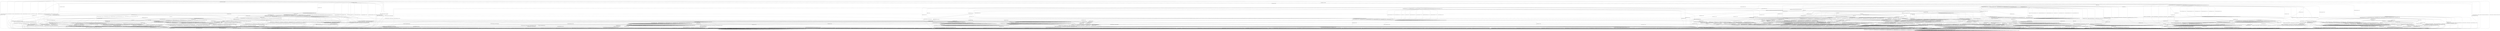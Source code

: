 digraph g {

	s0 [shape="circle" label="s0"];
	s1 [shape="circle" label="s1"];
	s2 [shape="circle" label="s2"];
	s3 [shape="circle" label="s3"];
	s4 [shape="circle" label="s4"];
	s5 [shape="circle" label="s5"];
	s6 [shape="circle" label="s6"];
	s7 [shape="circle" label="s7"];
	s8 [shape="circle" label="s8"];
	s9 [shape="circle" label="s9"];
	s10 [shape="circle" label="s10"];
	s11 [shape="circle" label="s11"];
	s12 [shape="circle" label="s12"];
	s13 [shape="circle" label="s13"];
	s14 [shape="circle" label="s14"];
	s15 [shape="circle" label="s15"];
	s16 [shape="circle" label="s16"];
	s17 [shape="circle" label="s17"];
	s18 [shape="circle" label="s18"];
	s19 [shape="circle" label="s19"];
	s20 [shape="circle" label="s20"];
	s21 [shape="circle" label="s21"];
	s22 [shape="circle" label="s22"];
	s23 [shape="circle" label="s23"];
	s24 [shape="circle" label="s24"];
	s25 [shape="circle" label="s25"];
	s26 [shape="circle" label="s26"];
	s27 [shape="circle" label="s27"];
	s28 [shape="circle" label="s28"];
	s29 [shape="circle" label="s29"];
	s30 [shape="circle" label="s30"];
	s31 [shape="circle" label="s31"];
	s32 [shape="circle" label="s32"];
	s33 [shape="circle" label="s33"];
	s34 [shape="circle" label="s34"];
	s35 [shape="circle" label="s35"];
	s36 [shape="circle" label="s36"];
	s37 [shape="circle" label="s37"];
	s38 [shape="circle" label="s38"];
	s39 [shape="circle" label="s39"];
	s40 [shape="circle" label="s40"];
	s41 [shape="circle" label="s41"];
	s42 [shape="circle" label="s42"];
	s43 [shape="circle" label="s43"];
	s44 [shape="circle" label="s44"];
	s45 [shape="circle" label="s45"];
	s46 [shape="circle" label="s46"];
	s47 [shape="circle" label="s47"];
	s48 [shape="circle" label="s48"];
	s49 [shape="circle" label="s49"];
	s50 [shape="circle" label="s50"];
	s51 [shape="circle" label="s51"];
	s52 [shape="circle" label="s52"];
	s53 [shape="circle" label="s53"];
	s54 [shape="circle" label="s54"];
	s55 [shape="circle" label="s55"];
	s56 [shape="circle" label="s56"];
	s57 [shape="circle" label="s57"];
	s58 [shape="circle" label="s58"];
	s59 [shape="circle" label="s59"];
	s60 [shape="circle" label="s60"];
	s61 [shape="circle" label="s61"];
	s62 [shape="circle" label="s62"];
	s63 [shape="circle" label="s63"];
	s64 [shape="circle" label="s64"];
	s65 [shape="circle" label="s65"];
	s66 [shape="circle" label="s66"];
	s67 [shape="circle" label="s67"];
	s68 [shape="circle" label="s68"];
	s69 [shape="circle" label="s69"];
	s70 [shape="circle" label="s70"];
	s71 [shape="circle" label="s71"];
	s72 [shape="circle" label="s72"];
	s73 [shape="circle" label="s73"];
	s74 [shape="circle" label="s74"];
	s75 [shape="circle" label="s75"];
	s76 [shape="circle" label="s76"];
	s77 [shape="circle" label="s77"];
	s78 [shape="circle" label="s78"];
	s79 [shape="circle" label="s79"];
	s80 [shape="circle" label="s80"];
	s0 -> s2 [label="HELLO_VERIFY_REQUEST / CLIENT_HELLO+"];
	s0 -> s6 [label="ECDH_SERVER_HELLO / CLIENT_HELLO"];
	s0 -> s1 [label="ECDH_SERVER_KEY_EXCHANGE / CLIENT_HELLO"];
	s0 -> s1 [label="RSA_SIGN_CERTIFICATE_REQUEST / CLIENT_HELLO"];
	s0 -> s1 [label="RSA_FIXED_ECDH_CERTIFICATE_REQUEST / CLIENT_HELLO"];
	s0 -> s1 [label="RSA_FIXED_DH_CERTIFICATE_REQUEST / CLIENT_HELLO"];
	s0 -> s1 [label="DSS_SIGN_CERTIFICATE_REQUEST / CLIENT_HELLO"];
	s0 -> s1 [label="DSS_FIXED_DH_CERTIFICATE_REQUEST / CLIENT_HELLO"];
	s0 -> s1 [label="ECDSA_SIGN_CERTIFICATE_REQUEST / CLIENT_HELLO"];
	s0 -> s1 [label="SERVER_HELLO_DONE / CLIENT_HELLO"];
	s0 -> s5 [label="CHANGE_CIPHER_SPEC / CLIENT_HELLO"];
	s0 -> s1 [label="FINISHED / CLIENT_HELLO"];
	s0 -> s3 [label="APPLICATION / CLIENT_HELLO|Alert(FATAL,UNEXPECTED_MESSAGE)"];
	s0 -> s1 [label="CERTIFICATE / CLIENT_HELLO"];
	s0 -> s24 [label="EMPTY_CERTIFICATE / CLIENT_HELLO"];
	s0 -> s3 [label="Alert(WARNING,CLOSE_NOTIFY) / CLIENT_HELLO|Alert(WARNING,CLOSE_NOTIFY)"];
	s0 -> s3 [label="Alert(FATAL,UNEXPECTED_MESSAGE) / CLIENT_HELLO"];
	s1 -> s1 [label="HELLO_VERIFY_REQUEST / TIMEOUT"];
	s1 -> s1 [label="ECDH_SERVER_HELLO / TIMEOUT"];
	s1 -> s1 [label="ECDH_SERVER_KEY_EXCHANGE / TIMEOUT"];
	s1 -> s1 [label="RSA_SIGN_CERTIFICATE_REQUEST / TIMEOUT"];
	s1 -> s1 [label="RSA_FIXED_ECDH_CERTIFICATE_REQUEST / TIMEOUT"];
	s1 -> s1 [label="RSA_FIXED_DH_CERTIFICATE_REQUEST / TIMEOUT"];
	s1 -> s1 [label="DSS_SIGN_CERTIFICATE_REQUEST / TIMEOUT"];
	s1 -> s1 [label="DSS_FIXED_DH_CERTIFICATE_REQUEST / TIMEOUT"];
	s1 -> s1 [label="ECDSA_SIGN_CERTIFICATE_REQUEST / TIMEOUT"];
	s1 -> s1 [label="SERVER_HELLO_DONE / TIMEOUT"];
	s1 -> s5 [label="CHANGE_CIPHER_SPEC / TIMEOUT"];
	s1 -> s1 [label="FINISHED / TIMEOUT"];
	s1 -> s3 [label="APPLICATION / Alert(FATAL,UNEXPECTED_MESSAGE)"];
	s1 -> s1 [label="CERTIFICATE / TIMEOUT"];
	s1 -> s1 [label="EMPTY_CERTIFICATE / TIMEOUT"];
	s1 -> s3 [label="Alert(WARNING,CLOSE_NOTIFY) / Alert(WARNING,CLOSE_NOTIFY)"];
	s1 -> s3 [label="Alert(FATAL,UNEXPECTED_MESSAGE) / TIMEOUT"];
	s2 -> s2 [label="HELLO_VERIFY_REQUEST / CLIENT_HELLO"];
	s2 -> s6 [label="ECDH_SERVER_HELLO / TIMEOUT"];
	s2 -> s1 [label="ECDH_SERVER_KEY_EXCHANGE / TIMEOUT"];
	s2 -> s1 [label="RSA_SIGN_CERTIFICATE_REQUEST / TIMEOUT"];
	s2 -> s1 [label="RSA_FIXED_ECDH_CERTIFICATE_REQUEST / TIMEOUT"];
	s2 -> s1 [label="RSA_FIXED_DH_CERTIFICATE_REQUEST / TIMEOUT"];
	s2 -> s1 [label="DSS_SIGN_CERTIFICATE_REQUEST / TIMEOUT"];
	s2 -> s1 [label="DSS_FIXED_DH_CERTIFICATE_REQUEST / TIMEOUT"];
	s2 -> s1 [label="ECDSA_SIGN_CERTIFICATE_REQUEST / TIMEOUT"];
	s2 -> s1 [label="SERVER_HELLO_DONE / TIMEOUT"];
	s2 -> s5 [label="CHANGE_CIPHER_SPEC / TIMEOUT"];
	s2 -> s1 [label="FINISHED / TIMEOUT"];
	s2 -> s3 [label="APPLICATION / Alert(FATAL,UNEXPECTED_MESSAGE)"];
	s2 -> s1 [label="CERTIFICATE / TIMEOUT"];
	s2 -> s24 [label="EMPTY_CERTIFICATE / TIMEOUT"];
	s2 -> s3 [label="Alert(WARNING,CLOSE_NOTIFY) / Alert(WARNING,CLOSE_NOTIFY)"];
	s2 -> s3 [label="Alert(FATAL,UNEXPECTED_MESSAGE) / TIMEOUT"];
	s3 -> s4 [label="HELLO_VERIFY_REQUEST / TIMEOUT"];
	s3 -> s4 [label="ECDH_SERVER_HELLO / TIMEOUT"];
	s3 -> s4 [label="ECDH_SERVER_KEY_EXCHANGE / TIMEOUT"];
	s3 -> s4 [label="RSA_SIGN_CERTIFICATE_REQUEST / TIMEOUT"];
	s3 -> s4 [label="RSA_FIXED_ECDH_CERTIFICATE_REQUEST / TIMEOUT"];
	s3 -> s4 [label="RSA_FIXED_DH_CERTIFICATE_REQUEST / TIMEOUT"];
	s3 -> s4 [label="DSS_SIGN_CERTIFICATE_REQUEST / TIMEOUT"];
	s3 -> s4 [label="DSS_FIXED_DH_CERTIFICATE_REQUEST / TIMEOUT"];
	s3 -> s4 [label="ECDSA_SIGN_CERTIFICATE_REQUEST / TIMEOUT"];
	s3 -> s4 [label="SERVER_HELLO_DONE / TIMEOUT"];
	s3 -> s4 [label="CHANGE_CIPHER_SPEC / TIMEOUT"];
	s3 -> s4 [label="FINISHED / TIMEOUT"];
	s3 -> s4 [label="APPLICATION / TIMEOUT"];
	s3 -> s4 [label="CERTIFICATE / TIMEOUT"];
	s3 -> s4 [label="EMPTY_CERTIFICATE / TIMEOUT"];
	s3 -> s4 [label="Alert(WARNING,CLOSE_NOTIFY) / TIMEOUT"];
	s3 -> s4 [label="Alert(FATAL,UNEXPECTED_MESSAGE) / TIMEOUT"];
	s4 -> s4 [label="HELLO_VERIFY_REQUEST / SOCKET_CLOSED"];
	s4 -> s4 [label="ECDH_SERVER_HELLO / SOCKET_CLOSED"];
	s4 -> s4 [label="ECDH_SERVER_KEY_EXCHANGE / SOCKET_CLOSED"];
	s4 -> s4 [label="RSA_SIGN_CERTIFICATE_REQUEST / SOCKET_CLOSED"];
	s4 -> s4 [label="RSA_FIXED_ECDH_CERTIFICATE_REQUEST / SOCKET_CLOSED"];
	s4 -> s4 [label="RSA_FIXED_DH_CERTIFICATE_REQUEST / SOCKET_CLOSED"];
	s4 -> s4 [label="DSS_SIGN_CERTIFICATE_REQUEST / SOCKET_CLOSED"];
	s4 -> s4 [label="DSS_FIXED_DH_CERTIFICATE_REQUEST / SOCKET_CLOSED"];
	s4 -> s4 [label="ECDSA_SIGN_CERTIFICATE_REQUEST / SOCKET_CLOSED"];
	s4 -> s4 [label="SERVER_HELLO_DONE / SOCKET_CLOSED"];
	s4 -> s4 [label="CHANGE_CIPHER_SPEC / SOCKET_CLOSED"];
	s4 -> s4 [label="FINISHED / SOCKET_CLOSED"];
	s4 -> s4 [label="APPLICATION / SOCKET_CLOSED"];
	s4 -> s4 [label="CERTIFICATE / SOCKET_CLOSED"];
	s4 -> s4 [label="EMPTY_CERTIFICATE / SOCKET_CLOSED"];
	s4 -> s4 [label="Alert(WARNING,CLOSE_NOTIFY) / SOCKET_CLOSED"];
	s4 -> s4 [label="Alert(FATAL,UNEXPECTED_MESSAGE) / SOCKET_CLOSED"];
	s5 -> s5 [label="HELLO_VERIFY_REQUEST / TIMEOUT"];
	s5 -> s5 [label="ECDH_SERVER_HELLO / TIMEOUT"];
	s5 -> s5 [label="ECDH_SERVER_KEY_EXCHANGE / TIMEOUT"];
	s5 -> s5 [label="RSA_SIGN_CERTIFICATE_REQUEST / TIMEOUT"];
	s5 -> s5 [label="RSA_FIXED_ECDH_CERTIFICATE_REQUEST / TIMEOUT"];
	s5 -> s5 [label="RSA_FIXED_DH_CERTIFICATE_REQUEST / TIMEOUT"];
	s5 -> s5 [label="DSS_SIGN_CERTIFICATE_REQUEST / TIMEOUT"];
	s5 -> s5 [label="DSS_FIXED_DH_CERTIFICATE_REQUEST / TIMEOUT"];
	s5 -> s5 [label="ECDSA_SIGN_CERTIFICATE_REQUEST / TIMEOUT"];
	s5 -> s5 [label="SERVER_HELLO_DONE / TIMEOUT"];
	s5 -> s5 [label="CHANGE_CIPHER_SPEC / TIMEOUT"];
	s5 -> s5 [label="FINISHED / TIMEOUT"];
	s5 -> s5 [label="APPLICATION / TIMEOUT"];
	s5 -> s5 [label="CERTIFICATE / TIMEOUT"];
	s5 -> s5 [label="EMPTY_CERTIFICATE / TIMEOUT"];
	s5 -> s5 [label="Alert(WARNING,CLOSE_NOTIFY) / TIMEOUT"];
	s5 -> s5 [label="Alert(FATAL,UNEXPECTED_MESSAGE) / TIMEOUT"];
	s6 -> s62 [label="HELLO_VERIFY_REQUEST / TIMEOUT"];
	s6 -> s15 [label="ECDH_SERVER_HELLO / TIMEOUT"];
	s6 -> s10 [label="ECDH_SERVER_KEY_EXCHANGE / TIMEOUT"];
	s6 -> s18 [label="RSA_SIGN_CERTIFICATE_REQUEST / TIMEOUT"];
	s6 -> s18 [label="RSA_FIXED_ECDH_CERTIFICATE_REQUEST / TIMEOUT"];
	s6 -> s18 [label="RSA_FIXED_DH_CERTIFICATE_REQUEST / TIMEOUT"];
	s6 -> s18 [label="DSS_SIGN_CERTIFICATE_REQUEST / TIMEOUT"];
	s6 -> s18 [label="DSS_FIXED_DH_CERTIFICATE_REQUEST / TIMEOUT"];
	s6 -> s18 [label="ECDSA_SIGN_CERTIFICATE_REQUEST / TIMEOUT"];
	s6 -> s3 [label="SERVER_HELLO_DONE / Alert(FATAL,INTERNAL_ERROR)"];
	s6 -> s7 [label="CHANGE_CIPHER_SPEC / TIMEOUT"];
	s6 -> s8 [label="FINISHED / TIMEOUT"];
	s6 -> s3 [label="APPLICATION / Alert(FATAL,UNEXPECTED_MESSAGE)"];
	s6 -> s44 [label="CERTIFICATE / TIMEOUT"];
	s6 -> s9 [label="EMPTY_CERTIFICATE / TIMEOUT"];
	s6 -> s3 [label="Alert(WARNING,CLOSE_NOTIFY) / Alert(WARNING,CLOSE_NOTIFY)"];
	s6 -> s3 [label="Alert(FATAL,UNEXPECTED_MESSAGE) / TIMEOUT"];
	s7 -> s3 [label="HELLO_VERIFY_REQUEST / Alert(FATAL,UNEXPECTED_MESSAGE)"];
	s7 -> s3 [label="ECDH_SERVER_HELLO / Alert(FATAL,UNEXPECTED_MESSAGE)"];
	s7 -> s3 [label="ECDH_SERVER_KEY_EXCHANGE / Alert(FATAL,UNEXPECTED_MESSAGE)"];
	s7 -> s3 [label="RSA_SIGN_CERTIFICATE_REQUEST / Alert(FATAL,UNEXPECTED_MESSAGE)"];
	s7 -> s3 [label="RSA_FIXED_ECDH_CERTIFICATE_REQUEST / Alert(FATAL,UNEXPECTED_MESSAGE)"];
	s7 -> s3 [label="RSA_FIXED_DH_CERTIFICATE_REQUEST / Alert(FATAL,UNEXPECTED_MESSAGE)"];
	s7 -> s3 [label="DSS_SIGN_CERTIFICATE_REQUEST / Alert(FATAL,UNEXPECTED_MESSAGE)"];
	s7 -> s3 [label="DSS_FIXED_DH_CERTIFICATE_REQUEST / Alert(FATAL,UNEXPECTED_MESSAGE)"];
	s7 -> s3 [label="ECDSA_SIGN_CERTIFICATE_REQUEST / Alert(FATAL,UNEXPECTED_MESSAGE)"];
	s7 -> s3 [label="SERVER_HELLO_DONE / Alert(FATAL,UNEXPECTED_MESSAGE)"];
	s7 -> s5 [label="CHANGE_CIPHER_SPEC / TIMEOUT"];
	s7 -> s3 [label="FINISHED / Alert(FATAL,UNEXPECTED_MESSAGE)"];
	s7 -> s7 [label="APPLICATION / TIMEOUT"];
	s7 -> s3 [label="CERTIFICATE / Alert(FATAL,UNEXPECTED_MESSAGE)"];
	s7 -> s3 [label="EMPTY_CERTIFICATE / Alert(FATAL,UNEXPECTED_MESSAGE)"];
	s7 -> s7 [label="Alert(WARNING,CLOSE_NOTIFY) / TIMEOUT"];
	s7 -> s7 [label="Alert(FATAL,UNEXPECTED_MESSAGE) / TIMEOUT"];
	s8 -> s62 [label="HELLO_VERIFY_REQUEST / TIMEOUT"];
	s8 -> s20 [label="ECDH_SERVER_HELLO / TIMEOUT"];
	s8 -> s8 [label="ECDH_SERVER_KEY_EXCHANGE / TIMEOUT"];
	s8 -> s42 [label="RSA_SIGN_CERTIFICATE_REQUEST / TIMEOUT"];
	s8 -> s42 [label="RSA_FIXED_ECDH_CERTIFICATE_REQUEST / TIMEOUT"];
	s8 -> s42 [label="RSA_FIXED_DH_CERTIFICATE_REQUEST / TIMEOUT"];
	s8 -> s42 [label="DSS_SIGN_CERTIFICATE_REQUEST / TIMEOUT"];
	s8 -> s42 [label="DSS_FIXED_DH_CERTIFICATE_REQUEST / TIMEOUT"];
	s8 -> s42 [label="ECDSA_SIGN_CERTIFICATE_REQUEST / TIMEOUT"];
	s8 -> s3 [label="SERVER_HELLO_DONE / Alert(FATAL,UNEXPECTED_MESSAGE)"];
	s8 -> s7 [label="CHANGE_CIPHER_SPEC / TIMEOUT"];
	s8 -> s20 [label="FINISHED / TIMEOUT"];
	s8 -> s3 [label="APPLICATION / Alert(FATAL,UNEXPECTED_MESSAGE)"];
	s8 -> s65 [label="CERTIFICATE / TIMEOUT"];
	s8 -> s65 [label="EMPTY_CERTIFICATE / TIMEOUT"];
	s8 -> s3 [label="Alert(WARNING,CLOSE_NOTIFY) / Alert(WARNING,CLOSE_NOTIFY)"];
	s8 -> s3 [label="Alert(FATAL,UNEXPECTED_MESSAGE) / TIMEOUT"];
	s9 -> s9 [label="HELLO_VERIFY_REQUEST / TIMEOUT"];
	s9 -> s13 [label="ECDH_SERVER_HELLO / TIMEOUT"];
	s9 -> s9 [label="ECDH_SERVER_KEY_EXCHANGE / TIMEOUT"];
	s9 -> s29 [label="RSA_SIGN_CERTIFICATE_REQUEST / TIMEOUT"];
	s9 -> s29 [label="RSA_FIXED_ECDH_CERTIFICATE_REQUEST / TIMEOUT"];
	s9 -> s29 [label="RSA_FIXED_DH_CERTIFICATE_REQUEST / TIMEOUT"];
	s9 -> s29 [label="DSS_SIGN_CERTIFICATE_REQUEST / TIMEOUT"];
	s9 -> s29 [label="DSS_FIXED_DH_CERTIFICATE_REQUEST / TIMEOUT"];
	s9 -> s29 [label="ECDSA_SIGN_CERTIFICATE_REQUEST / TIMEOUT"];
	s9 -> s3 [label="SERVER_HELLO_DONE / Alert(FATAL,BAD_CERTIFICATE)"];
	s9 -> s12 [label="CHANGE_CIPHER_SPEC / TIMEOUT"];
	s9 -> s9 [label="FINISHED / TIMEOUT"];
	s9 -> s3 [label="APPLICATION / Alert(FATAL,UNEXPECTED_MESSAGE)"];
	s9 -> s13 [label="CERTIFICATE / TIMEOUT"];
	s9 -> s13 [label="EMPTY_CERTIFICATE / TIMEOUT"];
	s9 -> s3 [label="Alert(WARNING,CLOSE_NOTIFY) / Alert(WARNING,CLOSE_NOTIFY)"];
	s9 -> s3 [label="Alert(FATAL,UNEXPECTED_MESSAGE) / TIMEOUT"];
	s10 -> s10 [label="HELLO_VERIFY_REQUEST / TIMEOUT"];
	s10 -> s14 [label="ECDH_SERVER_HELLO / TIMEOUT"];
	s10 -> s14 [label="ECDH_SERVER_KEY_EXCHANGE / TIMEOUT"];
	s10 -> s23 [label="RSA_SIGN_CERTIFICATE_REQUEST / TIMEOUT"];
	s10 -> s23 [label="RSA_FIXED_ECDH_CERTIFICATE_REQUEST / TIMEOUT"];
	s10 -> s23 [label="RSA_FIXED_DH_CERTIFICATE_REQUEST / TIMEOUT"];
	s10 -> s23 [label="DSS_SIGN_CERTIFICATE_REQUEST / TIMEOUT"];
	s10 -> s23 [label="DSS_FIXED_DH_CERTIFICATE_REQUEST / TIMEOUT"];
	s10 -> s23 [label="ECDSA_SIGN_CERTIFICATE_REQUEST / TIMEOUT"];
	s10 -> s3 [label="SERVER_HELLO_DONE / Alert(FATAL,HANDSHAKE_FAILURE)"];
	s10 -> s11 [label="CHANGE_CIPHER_SPEC / TIMEOUT"];
	s10 -> s10 [label="FINISHED / TIMEOUT"];
	s10 -> s3 [label="APPLICATION / Alert(FATAL,UNEXPECTED_MESSAGE)"];
	s10 -> s10 [label="CERTIFICATE / TIMEOUT"];
	s10 -> s10 [label="EMPTY_CERTIFICATE / TIMEOUT"];
	s10 -> s3 [label="Alert(WARNING,CLOSE_NOTIFY) / Alert(WARNING,CLOSE_NOTIFY)"];
	s10 -> s3 [label="Alert(FATAL,UNEXPECTED_MESSAGE) / TIMEOUT"];
	s11 -> s3 [label="HELLO_VERIFY_REQUEST / Alert(FATAL,HANDSHAKE_FAILURE)"];
	s11 -> s3 [label="ECDH_SERVER_HELLO / Alert(FATAL,HANDSHAKE_FAILURE)"];
	s11 -> s3 [label="ECDH_SERVER_KEY_EXCHANGE / Alert(FATAL,HANDSHAKE_FAILURE)"];
	s11 -> s3 [label="RSA_SIGN_CERTIFICATE_REQUEST / Alert(FATAL,HANDSHAKE_FAILURE)"];
	s11 -> s3 [label="RSA_FIXED_ECDH_CERTIFICATE_REQUEST / Alert(FATAL,HANDSHAKE_FAILURE)"];
	s11 -> s3 [label="RSA_FIXED_DH_CERTIFICATE_REQUEST / Alert(FATAL,HANDSHAKE_FAILURE)"];
	s11 -> s3 [label="DSS_SIGN_CERTIFICATE_REQUEST / Alert(FATAL,HANDSHAKE_FAILURE)"];
	s11 -> s3 [label="DSS_FIXED_DH_CERTIFICATE_REQUEST / Alert(FATAL,HANDSHAKE_FAILURE)"];
	s11 -> s3 [label="ECDSA_SIGN_CERTIFICATE_REQUEST / Alert(FATAL,HANDSHAKE_FAILURE)"];
	s11 -> s3 [label="SERVER_HELLO_DONE / Alert(FATAL,HANDSHAKE_FAILURE)"];
	s11 -> s5 [label="CHANGE_CIPHER_SPEC / TIMEOUT"];
	s11 -> s3 [label="FINISHED / Alert(FATAL,HANDSHAKE_FAILURE)"];
	s11 -> s11 [label="APPLICATION / TIMEOUT"];
	s11 -> s3 [label="CERTIFICATE / Alert(FATAL,HANDSHAKE_FAILURE)"];
	s11 -> s3 [label="EMPTY_CERTIFICATE / Alert(FATAL,HANDSHAKE_FAILURE)"];
	s11 -> s11 [label="Alert(WARNING,CLOSE_NOTIFY) / TIMEOUT"];
	s11 -> s11 [label="Alert(FATAL,UNEXPECTED_MESSAGE) / TIMEOUT"];
	s12 -> s3 [label="HELLO_VERIFY_REQUEST / Alert(FATAL,BAD_CERTIFICATE)"];
	s12 -> s3 [label="ECDH_SERVER_HELLO / Alert(FATAL,BAD_CERTIFICATE)"];
	s12 -> s3 [label="ECDH_SERVER_KEY_EXCHANGE / Alert(FATAL,BAD_CERTIFICATE)"];
	s12 -> s3 [label="RSA_SIGN_CERTIFICATE_REQUEST / Alert(FATAL,BAD_CERTIFICATE)"];
	s12 -> s3 [label="RSA_FIXED_ECDH_CERTIFICATE_REQUEST / Alert(FATAL,BAD_CERTIFICATE)"];
	s12 -> s3 [label="RSA_FIXED_DH_CERTIFICATE_REQUEST / Alert(FATAL,BAD_CERTIFICATE)"];
	s12 -> s3 [label="DSS_SIGN_CERTIFICATE_REQUEST / Alert(FATAL,BAD_CERTIFICATE)"];
	s12 -> s3 [label="DSS_FIXED_DH_CERTIFICATE_REQUEST / Alert(FATAL,BAD_CERTIFICATE)"];
	s12 -> s3 [label="ECDSA_SIGN_CERTIFICATE_REQUEST / Alert(FATAL,BAD_CERTIFICATE)"];
	s12 -> s3 [label="SERVER_HELLO_DONE / Alert(FATAL,BAD_CERTIFICATE)"];
	s12 -> s5 [label="CHANGE_CIPHER_SPEC / TIMEOUT"];
	s12 -> s3 [label="FINISHED / Alert(FATAL,BAD_CERTIFICATE)"];
	s12 -> s12 [label="APPLICATION / TIMEOUT"];
	s12 -> s3 [label="CERTIFICATE / Alert(FATAL,BAD_CERTIFICATE)"];
	s12 -> s3 [label="EMPTY_CERTIFICATE / Alert(FATAL,BAD_CERTIFICATE)"];
	s12 -> s12 [label="Alert(WARNING,CLOSE_NOTIFY) / TIMEOUT"];
	s12 -> s12 [label="Alert(FATAL,UNEXPECTED_MESSAGE) / TIMEOUT"];
	s13 -> s13 [label="HELLO_VERIFY_REQUEST / TIMEOUT"];
	s13 -> s13 [label="ECDH_SERVER_HELLO / TIMEOUT"];
	s13 -> s13 [label="ECDH_SERVER_KEY_EXCHANGE / TIMEOUT"];
	s13 -> s13 [label="RSA_SIGN_CERTIFICATE_REQUEST / TIMEOUT"];
	s13 -> s13 [label="RSA_FIXED_ECDH_CERTIFICATE_REQUEST / TIMEOUT"];
	s13 -> s13 [label="RSA_FIXED_DH_CERTIFICATE_REQUEST / TIMEOUT"];
	s13 -> s13 [label="DSS_SIGN_CERTIFICATE_REQUEST / TIMEOUT"];
	s13 -> s13 [label="DSS_FIXED_DH_CERTIFICATE_REQUEST / TIMEOUT"];
	s13 -> s13 [label="ECDSA_SIGN_CERTIFICATE_REQUEST / TIMEOUT"];
	s13 -> s13 [label="SERVER_HELLO_DONE / TIMEOUT"];
	s13 -> s12 [label="CHANGE_CIPHER_SPEC / TIMEOUT"];
	s13 -> s13 [label="FINISHED / TIMEOUT"];
	s13 -> s3 [label="APPLICATION / Alert(FATAL,UNEXPECTED_MESSAGE)"];
	s13 -> s13 [label="CERTIFICATE / TIMEOUT"];
	s13 -> s13 [label="EMPTY_CERTIFICATE / TIMEOUT"];
	s13 -> s3 [label="Alert(WARNING,CLOSE_NOTIFY) / Alert(WARNING,CLOSE_NOTIFY)"];
	s13 -> s3 [label="Alert(FATAL,UNEXPECTED_MESSAGE) / TIMEOUT"];
	s14 -> s14 [label="HELLO_VERIFY_REQUEST / TIMEOUT"];
	s14 -> s14 [label="ECDH_SERVER_HELLO / TIMEOUT"];
	s14 -> s14 [label="ECDH_SERVER_KEY_EXCHANGE / TIMEOUT"];
	s14 -> s14 [label="RSA_SIGN_CERTIFICATE_REQUEST / TIMEOUT"];
	s14 -> s14 [label="RSA_FIXED_ECDH_CERTIFICATE_REQUEST / TIMEOUT"];
	s14 -> s14 [label="RSA_FIXED_DH_CERTIFICATE_REQUEST / TIMEOUT"];
	s14 -> s14 [label="DSS_SIGN_CERTIFICATE_REQUEST / TIMEOUT"];
	s14 -> s14 [label="DSS_FIXED_DH_CERTIFICATE_REQUEST / TIMEOUT"];
	s14 -> s14 [label="ECDSA_SIGN_CERTIFICATE_REQUEST / TIMEOUT"];
	s14 -> s14 [label="SERVER_HELLO_DONE / TIMEOUT"];
	s14 -> s11 [label="CHANGE_CIPHER_SPEC / TIMEOUT"];
	s14 -> s14 [label="FINISHED / TIMEOUT"];
	s14 -> s3 [label="APPLICATION / Alert(FATAL,UNEXPECTED_MESSAGE)"];
	s14 -> s14 [label="CERTIFICATE / TIMEOUT"];
	s14 -> s14 [label="EMPTY_CERTIFICATE / TIMEOUT"];
	s14 -> s3 [label="Alert(WARNING,CLOSE_NOTIFY) / Alert(WARNING,CLOSE_NOTIFY)"];
	s14 -> s3 [label="Alert(FATAL,UNEXPECTED_MESSAGE) / TIMEOUT"];
	s15 -> s20 [label="HELLO_VERIFY_REQUEST / TIMEOUT"];
	s15 -> s15 [label="ECDH_SERVER_HELLO / TIMEOUT"];
	s15 -> s14 [label="ECDH_SERVER_KEY_EXCHANGE / TIMEOUT"];
	s15 -> s39 [label="RSA_SIGN_CERTIFICATE_REQUEST / TIMEOUT"];
	s15 -> s39 [label="RSA_FIXED_ECDH_CERTIFICATE_REQUEST / TIMEOUT"];
	s15 -> s39 [label="RSA_FIXED_DH_CERTIFICATE_REQUEST / TIMEOUT"];
	s15 -> s39 [label="DSS_SIGN_CERTIFICATE_REQUEST / TIMEOUT"];
	s15 -> s39 [label="DSS_FIXED_DH_CERTIFICATE_REQUEST / TIMEOUT"];
	s15 -> s39 [label="ECDSA_SIGN_CERTIFICATE_REQUEST / TIMEOUT"];
	s15 -> s16 [label="SERVER_HELLO_DONE / TIMEOUT"];
	s15 -> s7 [label="CHANGE_CIPHER_SPEC / TIMEOUT"];
	s15 -> s20 [label="FINISHED / TIMEOUT"];
	s15 -> s3 [label="APPLICATION / Alert(FATAL,UNEXPECTED_MESSAGE)"];
	s15 -> s60 [label="CERTIFICATE / TIMEOUT"];
	s15 -> s13 [label="EMPTY_CERTIFICATE / TIMEOUT"];
	s15 -> s3 [label="Alert(WARNING,CLOSE_NOTIFY) / Alert(WARNING,CLOSE_NOTIFY)"];
	s15 -> s3 [label="Alert(FATAL,UNEXPECTED_MESSAGE) / TIMEOUT"];
	s16 -> s16 [label="HELLO_VERIFY_REQUEST / TIMEOUT"];
	s16 -> s16 [label="ECDH_SERVER_HELLO / TIMEOUT"];
	s16 -> s16 [label="ECDH_SERVER_KEY_EXCHANGE / TIMEOUT"];
	s16 -> s16 [label="RSA_SIGN_CERTIFICATE_REQUEST / TIMEOUT"];
	s16 -> s16 [label="RSA_FIXED_ECDH_CERTIFICATE_REQUEST / TIMEOUT"];
	s16 -> s16 [label="RSA_FIXED_DH_CERTIFICATE_REQUEST / TIMEOUT"];
	s16 -> s16 [label="DSS_SIGN_CERTIFICATE_REQUEST / TIMEOUT"];
	s16 -> s16 [label="DSS_FIXED_DH_CERTIFICATE_REQUEST / TIMEOUT"];
	s16 -> s16 [label="ECDSA_SIGN_CERTIFICATE_REQUEST / TIMEOUT"];
	s16 -> s16 [label="SERVER_HELLO_DONE / TIMEOUT"];
	s16 -> s17 [label="CHANGE_CIPHER_SPEC / TIMEOUT"];
	s16 -> s16 [label="FINISHED / TIMEOUT"];
	s16 -> s3 [label="APPLICATION / Alert(FATAL,UNEXPECTED_MESSAGE)"];
	s16 -> s16 [label="CERTIFICATE / TIMEOUT"];
	s16 -> s16 [label="EMPTY_CERTIFICATE / TIMEOUT"];
	s16 -> s3 [label="Alert(WARNING,CLOSE_NOTIFY) / Alert(WARNING,CLOSE_NOTIFY)"];
	s16 -> s3 [label="Alert(FATAL,UNEXPECTED_MESSAGE) / TIMEOUT"];
	s17 -> s3 [label="HELLO_VERIFY_REQUEST / Alert(FATAL,INTERNAL_ERROR)"];
	s17 -> s3 [label="ECDH_SERVER_HELLO / Alert(FATAL,INTERNAL_ERROR)"];
	s17 -> s3 [label="ECDH_SERVER_KEY_EXCHANGE / Alert(FATAL,INTERNAL_ERROR)"];
	s17 -> s3 [label="RSA_SIGN_CERTIFICATE_REQUEST / Alert(FATAL,INTERNAL_ERROR)"];
	s17 -> s3 [label="RSA_FIXED_ECDH_CERTIFICATE_REQUEST / Alert(FATAL,INTERNAL_ERROR)"];
	s17 -> s3 [label="RSA_FIXED_DH_CERTIFICATE_REQUEST / Alert(FATAL,INTERNAL_ERROR)"];
	s17 -> s3 [label="DSS_SIGN_CERTIFICATE_REQUEST / Alert(FATAL,INTERNAL_ERROR)"];
	s17 -> s3 [label="DSS_FIXED_DH_CERTIFICATE_REQUEST / Alert(FATAL,INTERNAL_ERROR)"];
	s17 -> s3 [label="ECDSA_SIGN_CERTIFICATE_REQUEST / Alert(FATAL,INTERNAL_ERROR)"];
	s17 -> s3 [label="SERVER_HELLO_DONE / Alert(FATAL,INTERNAL_ERROR)"];
	s17 -> s5 [label="CHANGE_CIPHER_SPEC / TIMEOUT"];
	s17 -> s3 [label="FINISHED / Alert(FATAL,INTERNAL_ERROR)"];
	s17 -> s17 [label="APPLICATION / TIMEOUT"];
	s17 -> s3 [label="CERTIFICATE / Alert(FATAL,INTERNAL_ERROR)"];
	s17 -> s3 [label="EMPTY_CERTIFICATE / Alert(FATAL,INTERNAL_ERROR)"];
	s17 -> s17 [label="Alert(WARNING,CLOSE_NOTIFY) / TIMEOUT"];
	s17 -> s17 [label="Alert(FATAL,UNEXPECTED_MESSAGE) / TIMEOUT"];
	s18 -> s63 [label="HELLO_VERIFY_REQUEST / TIMEOUT"];
	s18 -> s39 [label="ECDH_SERVER_HELLO / TIMEOUT"];
	s18 -> s23 [label="ECDH_SERVER_KEY_EXCHANGE / TIMEOUT"];
	s18 -> s19 [label="RSA_SIGN_CERTIFICATE_REQUEST / TIMEOUT"];
	s18 -> s19 [label="RSA_FIXED_ECDH_CERTIFICATE_REQUEST / TIMEOUT"];
	s18 -> s19 [label="RSA_FIXED_DH_CERTIFICATE_REQUEST / TIMEOUT"];
	s18 -> s19 [label="DSS_SIGN_CERTIFICATE_REQUEST / TIMEOUT"];
	s18 -> s19 [label="DSS_FIXED_DH_CERTIFICATE_REQUEST / TIMEOUT"];
	s18 -> s19 [label="ECDSA_SIGN_CERTIFICATE_REQUEST / TIMEOUT"];
	s18 -> s3 [label="SERVER_HELLO_DONE / TIMEOUT"];
	s18 -> s7 [label="CHANGE_CIPHER_SPEC / TIMEOUT"];
	s18 -> s42 [label="FINISHED / TIMEOUT"];
	s18 -> s3 [label="APPLICATION / Alert(FATAL,UNEXPECTED_MESSAGE)"];
	s18 -> s55 [label="CERTIFICATE / TIMEOUT"];
	s18 -> s29 [label="EMPTY_CERTIFICATE / TIMEOUT"];
	s18 -> s3 [label="Alert(WARNING,CLOSE_NOTIFY) / Alert(WARNING,CLOSE_NOTIFY)"];
	s18 -> s3 [label="Alert(FATAL,UNEXPECTED_MESSAGE) / TIMEOUT"];
	s19 -> s20 [label="HELLO_VERIFY_REQUEST / TIMEOUT"];
	s19 -> s39 [label="ECDH_SERVER_HELLO / TIMEOUT"];
	s19 -> s14 [label="ECDH_SERVER_KEY_EXCHANGE / TIMEOUT"];
	s19 -> s19 [label="RSA_SIGN_CERTIFICATE_REQUEST / TIMEOUT"];
	s19 -> s19 [label="RSA_FIXED_ECDH_CERTIFICATE_REQUEST / TIMEOUT"];
	s19 -> s19 [label="RSA_FIXED_DH_CERTIFICATE_REQUEST / TIMEOUT"];
	s19 -> s19 [label="DSS_SIGN_CERTIFICATE_REQUEST / TIMEOUT"];
	s19 -> s19 [label="DSS_FIXED_DH_CERTIFICATE_REQUEST / TIMEOUT"];
	s19 -> s19 [label="ECDSA_SIGN_CERTIFICATE_REQUEST / TIMEOUT"];
	s19 -> s21 [label="SERVER_HELLO_DONE / TIMEOUT"];
	s19 -> s7 [label="CHANGE_CIPHER_SPEC / TIMEOUT"];
	s19 -> s20 [label="FINISHED / TIMEOUT"];
	s19 -> s3 [label="APPLICATION / Alert(FATAL,UNEXPECTED_MESSAGE)"];
	s19 -> s30 [label="CERTIFICATE / TIMEOUT"];
	s19 -> s13 [label="EMPTY_CERTIFICATE / TIMEOUT"];
	s19 -> s3 [label="Alert(WARNING,CLOSE_NOTIFY) / Alert(WARNING,CLOSE_NOTIFY)"];
	s19 -> s3 [label="Alert(FATAL,UNEXPECTED_MESSAGE) / TIMEOUT"];
	s20 -> s20 [label="HELLO_VERIFY_REQUEST / TIMEOUT"];
	s20 -> s20 [label="ECDH_SERVER_HELLO / TIMEOUT"];
	s20 -> s20 [label="ECDH_SERVER_KEY_EXCHANGE / TIMEOUT"];
	s20 -> s20 [label="RSA_SIGN_CERTIFICATE_REQUEST / TIMEOUT"];
	s20 -> s20 [label="RSA_FIXED_ECDH_CERTIFICATE_REQUEST / TIMEOUT"];
	s20 -> s20 [label="RSA_FIXED_DH_CERTIFICATE_REQUEST / TIMEOUT"];
	s20 -> s20 [label="DSS_SIGN_CERTIFICATE_REQUEST / TIMEOUT"];
	s20 -> s20 [label="DSS_FIXED_DH_CERTIFICATE_REQUEST / TIMEOUT"];
	s20 -> s20 [label="ECDSA_SIGN_CERTIFICATE_REQUEST / TIMEOUT"];
	s20 -> s20 [label="SERVER_HELLO_DONE / TIMEOUT"];
	s20 -> s7 [label="CHANGE_CIPHER_SPEC / TIMEOUT"];
	s20 -> s20 [label="FINISHED / TIMEOUT"];
	s20 -> s3 [label="APPLICATION / Alert(FATAL,UNEXPECTED_MESSAGE)"];
	s20 -> s20 [label="CERTIFICATE / TIMEOUT"];
	s20 -> s20 [label="EMPTY_CERTIFICATE / TIMEOUT"];
	s20 -> s3 [label="Alert(WARNING,CLOSE_NOTIFY) / Alert(WARNING,CLOSE_NOTIFY)"];
	s20 -> s3 [label="Alert(FATAL,UNEXPECTED_MESSAGE) / TIMEOUT"];
	s21 -> s21 [label="HELLO_VERIFY_REQUEST / TIMEOUT"];
	s21 -> s21 [label="ECDH_SERVER_HELLO / TIMEOUT"];
	s21 -> s21 [label="ECDH_SERVER_KEY_EXCHANGE / TIMEOUT"];
	s21 -> s21 [label="RSA_SIGN_CERTIFICATE_REQUEST / TIMEOUT"];
	s21 -> s21 [label="RSA_FIXED_ECDH_CERTIFICATE_REQUEST / TIMEOUT"];
	s21 -> s21 [label="RSA_FIXED_DH_CERTIFICATE_REQUEST / TIMEOUT"];
	s21 -> s21 [label="DSS_SIGN_CERTIFICATE_REQUEST / TIMEOUT"];
	s21 -> s21 [label="DSS_FIXED_DH_CERTIFICATE_REQUEST / TIMEOUT"];
	s21 -> s21 [label="ECDSA_SIGN_CERTIFICATE_REQUEST / TIMEOUT"];
	s21 -> s21 [label="SERVER_HELLO_DONE / TIMEOUT"];
	s21 -> s22 [label="CHANGE_CIPHER_SPEC / TIMEOUT"];
	s21 -> s21 [label="FINISHED / TIMEOUT"];
	s21 -> s3 [label="APPLICATION / Alert(FATAL,UNEXPECTED_MESSAGE)"];
	s21 -> s21 [label="CERTIFICATE / TIMEOUT"];
	s21 -> s21 [label="EMPTY_CERTIFICATE / TIMEOUT"];
	s21 -> s3 [label="Alert(WARNING,CLOSE_NOTIFY) / Alert(WARNING,CLOSE_NOTIFY)"];
	s21 -> s3 [label="Alert(FATAL,UNEXPECTED_MESSAGE) / TIMEOUT"];
	s22 -> s3 [label="HELLO_VERIFY_REQUEST / TIMEOUT"];
	s22 -> s3 [label="ECDH_SERVER_HELLO / TIMEOUT"];
	s22 -> s3 [label="ECDH_SERVER_KEY_EXCHANGE / TIMEOUT"];
	s22 -> s3 [label="RSA_SIGN_CERTIFICATE_REQUEST / TIMEOUT"];
	s22 -> s3 [label="RSA_FIXED_ECDH_CERTIFICATE_REQUEST / TIMEOUT"];
	s22 -> s3 [label="RSA_FIXED_DH_CERTIFICATE_REQUEST / TIMEOUT"];
	s22 -> s3 [label="DSS_SIGN_CERTIFICATE_REQUEST / TIMEOUT"];
	s22 -> s3 [label="DSS_FIXED_DH_CERTIFICATE_REQUEST / TIMEOUT"];
	s22 -> s3 [label="ECDSA_SIGN_CERTIFICATE_REQUEST / TIMEOUT"];
	s22 -> s3 [label="SERVER_HELLO_DONE / TIMEOUT"];
	s22 -> s5 [label="CHANGE_CIPHER_SPEC / TIMEOUT"];
	s22 -> s3 [label="FINISHED / TIMEOUT"];
	s22 -> s22 [label="APPLICATION / TIMEOUT"];
	s22 -> s3 [label="CERTIFICATE / TIMEOUT"];
	s22 -> s3 [label="EMPTY_CERTIFICATE / TIMEOUT"];
	s22 -> s22 [label="Alert(WARNING,CLOSE_NOTIFY) / TIMEOUT"];
	s22 -> s22 [label="Alert(FATAL,UNEXPECTED_MESSAGE) / TIMEOUT"];
	s23 -> s73 [label="HELLO_VERIFY_REQUEST / TIMEOUT"];
	s23 -> s14 [label="ECDH_SERVER_HELLO / TIMEOUT"];
	s23 -> s14 [label="ECDH_SERVER_KEY_EXCHANGE / TIMEOUT"];
	s23 -> s14 [label="RSA_SIGN_CERTIFICATE_REQUEST / TIMEOUT"];
	s23 -> s14 [label="RSA_FIXED_ECDH_CERTIFICATE_REQUEST / TIMEOUT"];
	s23 -> s14 [label="RSA_FIXED_DH_CERTIFICATE_REQUEST / TIMEOUT"];
	s23 -> s14 [label="DSS_SIGN_CERTIFICATE_REQUEST / TIMEOUT"];
	s23 -> s14 [label="DSS_FIXED_DH_CERTIFICATE_REQUEST / TIMEOUT"];
	s23 -> s14 [label="ECDSA_SIGN_CERTIFICATE_REQUEST / TIMEOUT"];
	s23 -> s3 [label="SERVER_HELLO_DONE / Alert(FATAL,HANDSHAKE_FAILURE)"];
	s23 -> s11 [label="CHANGE_CIPHER_SPEC / TIMEOUT"];
	s23 -> s23 [label="FINISHED / TIMEOUT"];
	s23 -> s3 [label="APPLICATION / Alert(FATAL,UNEXPECTED_MESSAGE)"];
	s23 -> s57 [label="CERTIFICATE / TIMEOUT"];
	s23 -> s57 [label="EMPTY_CERTIFICATE / TIMEOUT"];
	s23 -> s3 [label="Alert(WARNING,CLOSE_NOTIFY) / Alert(WARNING,CLOSE_NOTIFY)"];
	s23 -> s3 [label="Alert(FATAL,UNEXPECTED_MESSAGE) / TIMEOUT"];
	s24 -> s24 [label="HELLO_VERIFY_REQUEST / TIMEOUT"];
	s24 -> s78 [label="ECDH_SERVER_HELLO / TIMEOUT"];
	s24 -> s24 [label="ECDH_SERVER_KEY_EXCHANGE / TIMEOUT"];
	s24 -> s27 [label="RSA_SIGN_CERTIFICATE_REQUEST / TIMEOUT"];
	s24 -> s27 [label="RSA_FIXED_ECDH_CERTIFICATE_REQUEST / TIMEOUT"];
	s24 -> s27 [label="RSA_FIXED_DH_CERTIFICATE_REQUEST / TIMEOUT"];
	s24 -> s27 [label="DSS_SIGN_CERTIFICATE_REQUEST / TIMEOUT"];
	s24 -> s27 [label="DSS_FIXED_DH_CERTIFICATE_REQUEST / TIMEOUT"];
	s24 -> s27 [label="ECDSA_SIGN_CERTIFICATE_REQUEST / TIMEOUT"];
	s24 -> s25 [label="SERVER_HELLO_DONE / TIMEOUT"];
	s24 -> s7 [label="CHANGE_CIPHER_SPEC / TIMEOUT"];
	s24 -> s24 [label="FINISHED / TIMEOUT"];
	s24 -> s3 [label="APPLICATION / Alert(FATAL,UNEXPECTED_MESSAGE)"];
	s24 -> s1 [label="CERTIFICATE / TIMEOUT"];
	s24 -> s1 [label="EMPTY_CERTIFICATE / TIMEOUT"];
	s24 -> s3 [label="Alert(WARNING,CLOSE_NOTIFY) / Alert(WARNING,CLOSE_NOTIFY)"];
	s24 -> s3 [label="Alert(FATAL,UNEXPECTED_MESSAGE) / TIMEOUT"];
	s25 -> s25 [label="HELLO_VERIFY_REQUEST / TIMEOUT"];
	s25 -> s79 [label="ECDH_SERVER_HELLO / TIMEOUT"];
	s25 -> s26 [label="ECDH_SERVER_KEY_EXCHANGE / TIMEOUT"];
	s25 -> s28 [label="RSA_SIGN_CERTIFICATE_REQUEST / TIMEOUT"];
	s25 -> s28 [label="RSA_FIXED_ECDH_CERTIFICATE_REQUEST / TIMEOUT"];
	s25 -> s28 [label="RSA_FIXED_DH_CERTIFICATE_REQUEST / TIMEOUT"];
	s25 -> s28 [label="DSS_SIGN_CERTIFICATE_REQUEST / TIMEOUT"];
	s25 -> s28 [label="DSS_FIXED_DH_CERTIFICATE_REQUEST / TIMEOUT"];
	s25 -> s28 [label="ECDSA_SIGN_CERTIFICATE_REQUEST / TIMEOUT"];
	s25 -> s1 [label="SERVER_HELLO_DONE / TIMEOUT"];
	s25 -> s7 [label="CHANGE_CIPHER_SPEC / TIMEOUT"];
	s25 -> s40 [label="FINISHED / TIMEOUT"];
	s25 -> s3 [label="APPLICATION / Alert(FATAL,UNEXPECTED_MESSAGE)"];
	s25 -> s1 [label="CERTIFICATE / TIMEOUT"];
	s25 -> s1 [label="EMPTY_CERTIFICATE / TIMEOUT"];
	s25 -> s3 [label="Alert(WARNING,CLOSE_NOTIFY) / Alert(WARNING,CLOSE_NOTIFY)"];
	s25 -> s3 [label="Alert(FATAL,UNEXPECTED_MESSAGE) / TIMEOUT"];
	s26 -> s43 [label="HELLO_VERIFY_REQUEST / TIMEOUT"];
	s26 -> s77 [label="ECDH_SERVER_HELLO / TIMEOUT"];
	s26 -> s1 [label="ECDH_SERVER_KEY_EXCHANGE / TIMEOUT"];
	s26 -> s58 [label="RSA_SIGN_CERTIFICATE_REQUEST / TIMEOUT"];
	s26 -> s58 [label="RSA_FIXED_ECDH_CERTIFICATE_REQUEST / TIMEOUT"];
	s26 -> s58 [label="RSA_FIXED_DH_CERTIFICATE_REQUEST / TIMEOUT"];
	s26 -> s58 [label="DSS_SIGN_CERTIFICATE_REQUEST / TIMEOUT"];
	s26 -> s58 [label="DSS_FIXED_DH_CERTIFICATE_REQUEST / TIMEOUT"];
	s26 -> s58 [label="ECDSA_SIGN_CERTIFICATE_REQUEST / TIMEOUT"];
	s26 -> s1 [label="SERVER_HELLO_DONE / TIMEOUT"];
	s26 -> s7 [label="CHANGE_CIPHER_SPEC / TIMEOUT"];
	s26 -> s26 [label="FINISHED / TIMEOUT"];
	s26 -> s3 [label="APPLICATION / Alert(FATAL,UNEXPECTED_MESSAGE)"];
	s26 -> s1 [label="CERTIFICATE / TIMEOUT"];
	s26 -> s1 [label="EMPTY_CERTIFICATE / TIMEOUT"];
	s26 -> s3 [label="Alert(WARNING,CLOSE_NOTIFY) / Alert(WARNING,CLOSE_NOTIFY)"];
	s26 -> s3 [label="Alert(FATAL,UNEXPECTED_MESSAGE) / TIMEOUT"];
	s27 -> s27 [label="HELLO_VERIFY_REQUEST / TIMEOUT"];
	s27 -> s27 [label="ECDH_SERVER_HELLO / TIMEOUT"];
	s27 -> s27 [label="ECDH_SERVER_KEY_EXCHANGE / TIMEOUT"];
	s27 -> s1 [label="RSA_SIGN_CERTIFICATE_REQUEST / TIMEOUT"];
	s27 -> s1 [label="RSA_FIXED_ECDH_CERTIFICATE_REQUEST / TIMEOUT"];
	s27 -> s1 [label="RSA_FIXED_DH_CERTIFICATE_REQUEST / TIMEOUT"];
	s27 -> s1 [label="DSS_SIGN_CERTIFICATE_REQUEST / TIMEOUT"];
	s27 -> s1 [label="DSS_FIXED_DH_CERTIFICATE_REQUEST / TIMEOUT"];
	s27 -> s1 [label="ECDSA_SIGN_CERTIFICATE_REQUEST / TIMEOUT"];
	s27 -> s28 [label="SERVER_HELLO_DONE / TIMEOUT"];
	s27 -> s7 [label="CHANGE_CIPHER_SPEC / TIMEOUT"];
	s27 -> s27 [label="FINISHED / TIMEOUT"];
	s27 -> s3 [label="APPLICATION / Alert(FATAL,UNEXPECTED_MESSAGE)"];
	s27 -> s1 [label="CERTIFICATE / TIMEOUT"];
	s27 -> s1 [label="EMPTY_CERTIFICATE / TIMEOUT"];
	s27 -> s3 [label="Alert(WARNING,CLOSE_NOTIFY) / Alert(WARNING,CLOSE_NOTIFY)"];
	s27 -> s3 [label="Alert(FATAL,UNEXPECTED_MESSAGE) / TIMEOUT"];
	s28 -> s28 [label="HELLO_VERIFY_REQUEST / TIMEOUT"];
	s28 -> s80 [label="ECDH_SERVER_HELLO / TIMEOUT"];
	s28 -> s58 [label="ECDH_SERVER_KEY_EXCHANGE / TIMEOUT"];
	s28 -> s1 [label="RSA_SIGN_CERTIFICATE_REQUEST / TIMEOUT"];
	s28 -> s1 [label="RSA_FIXED_ECDH_CERTIFICATE_REQUEST / TIMEOUT"];
	s28 -> s1 [label="RSA_FIXED_DH_CERTIFICATE_REQUEST / TIMEOUT"];
	s28 -> s1 [label="DSS_SIGN_CERTIFICATE_REQUEST / TIMEOUT"];
	s28 -> s1 [label="DSS_FIXED_DH_CERTIFICATE_REQUEST / TIMEOUT"];
	s28 -> s1 [label="ECDSA_SIGN_CERTIFICATE_REQUEST / TIMEOUT"];
	s28 -> s1 [label="SERVER_HELLO_DONE / TIMEOUT"];
	s28 -> s7 [label="CHANGE_CIPHER_SPEC / TIMEOUT"];
	s28 -> s41 [label="FINISHED / TIMEOUT"];
	s28 -> s3 [label="APPLICATION / Alert(FATAL,UNEXPECTED_MESSAGE)"];
	s28 -> s1 [label="CERTIFICATE / TIMEOUT"];
	s28 -> s1 [label="EMPTY_CERTIFICATE / TIMEOUT"];
	s28 -> s3 [label="Alert(WARNING,CLOSE_NOTIFY) / Alert(WARNING,CLOSE_NOTIFY)"];
	s28 -> s3 [label="Alert(FATAL,UNEXPECTED_MESSAGE) / TIMEOUT"];
	s29 -> s29 [label="HELLO_VERIFY_REQUEST / TIMEOUT"];
	s29 -> s13 [label="ECDH_SERVER_HELLO / TIMEOUT"];
	s29 -> s29 [label="ECDH_SERVER_KEY_EXCHANGE / TIMEOUT"];
	s29 -> s13 [label="RSA_SIGN_CERTIFICATE_REQUEST / TIMEOUT"];
	s29 -> s13 [label="RSA_FIXED_ECDH_CERTIFICATE_REQUEST / TIMEOUT"];
	s29 -> s13 [label="RSA_FIXED_DH_CERTIFICATE_REQUEST / TIMEOUT"];
	s29 -> s13 [label="DSS_SIGN_CERTIFICATE_REQUEST / TIMEOUT"];
	s29 -> s13 [label="DSS_FIXED_DH_CERTIFICATE_REQUEST / TIMEOUT"];
	s29 -> s13 [label="ECDSA_SIGN_CERTIFICATE_REQUEST / TIMEOUT"];
	s29 -> s3 [label="SERVER_HELLO_DONE / Alert(FATAL,BAD_CERTIFICATE)"];
	s29 -> s12 [label="CHANGE_CIPHER_SPEC / TIMEOUT"];
	s29 -> s29 [label="FINISHED / TIMEOUT"];
	s29 -> s3 [label="APPLICATION / Alert(FATAL,UNEXPECTED_MESSAGE)"];
	s29 -> s13 [label="CERTIFICATE / TIMEOUT"];
	s29 -> s13 [label="EMPTY_CERTIFICATE / TIMEOUT"];
	s29 -> s3 [label="Alert(WARNING,CLOSE_NOTIFY) / Alert(WARNING,CLOSE_NOTIFY)"];
	s29 -> s3 [label="Alert(FATAL,UNEXPECTED_MESSAGE) / TIMEOUT"];
	s30 -> s20 [label="HELLO_VERIFY_REQUEST / TIMEOUT"];
	s30 -> s61 [label="ECDH_SERVER_HELLO / TIMEOUT"];
	s30 -> s31 [label="ECDH_SERVER_KEY_EXCHANGE / TIMEOUT"];
	s30 -> s30 [label="RSA_SIGN_CERTIFICATE_REQUEST / TIMEOUT"];
	s30 -> s30 [label="RSA_FIXED_ECDH_CERTIFICATE_REQUEST / TIMEOUT"];
	s30 -> s30 [label="RSA_FIXED_DH_CERTIFICATE_REQUEST / TIMEOUT"];
	s30 -> s30 [label="DSS_SIGN_CERTIFICATE_REQUEST / TIMEOUT"];
	s30 -> s30 [label="DSS_FIXED_DH_CERTIFICATE_REQUEST / TIMEOUT"];
	s30 -> s30 [label="ECDSA_SIGN_CERTIFICATE_REQUEST / TIMEOUT"];
	s30 -> s21 [label="SERVER_HELLO_DONE / TIMEOUT"];
	s30 -> s7 [label="CHANGE_CIPHER_SPEC / TIMEOUT"];
	s30 -> s20 [label="FINISHED / TIMEOUT"];
	s30 -> s3 [label="APPLICATION / Alert(FATAL,UNEXPECTED_MESSAGE)"];
	s30 -> s30 [label="CERTIFICATE / TIMEOUT"];
	s30 -> s30 [label="EMPTY_CERTIFICATE / TIMEOUT"];
	s30 -> s3 [label="Alert(WARNING,CLOSE_NOTIFY) / Alert(WARNING,CLOSE_NOTIFY)"];
	s30 -> s3 [label="Alert(FATAL,UNEXPECTED_MESSAGE) / TIMEOUT"];
	s31 -> s20 [label="HELLO_VERIFY_REQUEST / TIMEOUT"];
	s31 -> s33 [label="ECDH_SERVER_HELLO / TIMEOUT"];
	s31 -> s31 [label="ECDH_SERVER_KEY_EXCHANGE / TIMEOUT"];
	s31 -> s31 [label="RSA_SIGN_CERTIFICATE_REQUEST / TIMEOUT"];
	s31 -> s31 [label="RSA_FIXED_ECDH_CERTIFICATE_REQUEST / TIMEOUT"];
	s31 -> s31 [label="RSA_FIXED_DH_CERTIFICATE_REQUEST / TIMEOUT"];
	s31 -> s31 [label="DSS_SIGN_CERTIFICATE_REQUEST / TIMEOUT"];
	s31 -> s31 [label="DSS_FIXED_DH_CERTIFICATE_REQUEST / TIMEOUT"];
	s31 -> s31 [label="ECDSA_SIGN_CERTIFICATE_REQUEST / TIMEOUT"];
	s31 -> s32 [label="SERVER_HELLO_DONE / TIMEOUT"];
	s31 -> s7 [label="CHANGE_CIPHER_SPEC / TIMEOUT"];
	s31 -> s20 [label="FINISHED / TIMEOUT"];
	s31 -> s3 [label="APPLICATION / Alert(FATAL,UNEXPECTED_MESSAGE)"];
	s31 -> s31 [label="CERTIFICATE / TIMEOUT"];
	s31 -> s31 [label="EMPTY_CERTIFICATE / TIMEOUT"];
	s31 -> s3 [label="Alert(WARNING,CLOSE_NOTIFY) / Alert(WARNING,CLOSE_NOTIFY)"];
	s31 -> s3 [label="Alert(FATAL,UNEXPECTED_MESSAGE) / TIMEOUT"];
	s32 -> s36 [label="HELLO_VERIFY_REQUEST / TIMEOUT"];
	s32 -> s34 [label="ECDH_SERVER_HELLO / TIMEOUT"];
	s32 -> s32 [label="ECDH_SERVER_KEY_EXCHANGE / TIMEOUT"];
	s32 -> s32 [label="RSA_SIGN_CERTIFICATE_REQUEST / TIMEOUT"];
	s32 -> s32 [label="RSA_FIXED_ECDH_CERTIFICATE_REQUEST / TIMEOUT"];
	s32 -> s32 [label="RSA_FIXED_DH_CERTIFICATE_REQUEST / TIMEOUT"];
	s32 -> s32 [label="DSS_SIGN_CERTIFICATE_REQUEST / TIMEOUT"];
	s32 -> s32 [label="DSS_FIXED_DH_CERTIFICATE_REQUEST / TIMEOUT"];
	s32 -> s32 [label="ECDSA_SIGN_CERTIFICATE_REQUEST / TIMEOUT"];
	s32 -> s32 [label="SERVER_HELLO_DONE / TIMEOUT"];
	s32 -> s35 [label="CHANGE_CIPHER_SPEC / TIMEOUT"];
	s32 -> s36 [label="FINISHED / TIMEOUT"];
	s32 -> s3 [label="APPLICATION / Alert(FATAL,UNEXPECTED_MESSAGE)"];
	s32 -> s32 [label="CERTIFICATE / TIMEOUT"];
	s32 -> s32 [label="EMPTY_CERTIFICATE / TIMEOUT"];
	s32 -> s3 [label="Alert(WARNING,CLOSE_NOTIFY) / Alert(WARNING,CLOSE_NOTIFY)"];
	s32 -> s3 [label="Alert(FATAL,UNEXPECTED_MESSAGE) / TIMEOUT"];
	s33 -> s20 [label="HELLO_VERIFY_REQUEST / TIMEOUT"];
	s33 -> s33 [label="ECDH_SERVER_HELLO / TIMEOUT"];
	s33 -> s33 [label="ECDH_SERVER_KEY_EXCHANGE / TIMEOUT"];
	s33 -> s33 [label="RSA_SIGN_CERTIFICATE_REQUEST / TIMEOUT"];
	s33 -> s33 [label="RSA_FIXED_ECDH_CERTIFICATE_REQUEST / TIMEOUT"];
	s33 -> s33 [label="RSA_FIXED_DH_CERTIFICATE_REQUEST / TIMEOUT"];
	s33 -> s33 [label="DSS_SIGN_CERTIFICATE_REQUEST / TIMEOUT"];
	s33 -> s33 [label="DSS_FIXED_DH_CERTIFICATE_REQUEST / TIMEOUT"];
	s33 -> s33 [label="ECDSA_SIGN_CERTIFICATE_REQUEST / TIMEOUT"];
	s33 -> s34 [label="SERVER_HELLO_DONE / TIMEOUT"];
	s33 -> s7 [label="CHANGE_CIPHER_SPEC / TIMEOUT"];
	s33 -> s20 [label="FINISHED / TIMEOUT"];
	s33 -> s3 [label="APPLICATION / Alert(FATAL,UNEXPECTED_MESSAGE)"];
	s33 -> s33 [label="CERTIFICATE / TIMEOUT"];
	s33 -> s33 [label="EMPTY_CERTIFICATE / TIMEOUT"];
	s33 -> s3 [label="Alert(WARNING,CLOSE_NOTIFY) / Alert(WARNING,CLOSE_NOTIFY)"];
	s33 -> s3 [label="Alert(FATAL,UNEXPECTED_MESSAGE) / TIMEOUT"];
	s34 -> s34 [label="HELLO_VERIFY_REQUEST / TIMEOUT"];
	s34 -> s34 [label="ECDH_SERVER_HELLO / TIMEOUT"];
	s34 -> s34 [label="ECDH_SERVER_KEY_EXCHANGE / TIMEOUT"];
	s34 -> s34 [label="RSA_SIGN_CERTIFICATE_REQUEST / TIMEOUT"];
	s34 -> s34 [label="RSA_FIXED_ECDH_CERTIFICATE_REQUEST / TIMEOUT"];
	s34 -> s34 [label="RSA_FIXED_DH_CERTIFICATE_REQUEST / TIMEOUT"];
	s34 -> s34 [label="DSS_SIGN_CERTIFICATE_REQUEST / TIMEOUT"];
	s34 -> s34 [label="DSS_FIXED_DH_CERTIFICATE_REQUEST / TIMEOUT"];
	s34 -> s34 [label="ECDSA_SIGN_CERTIFICATE_REQUEST / TIMEOUT"];
	s34 -> s34 [label="SERVER_HELLO_DONE / TIMEOUT"];
	s34 -> s37 [label="CHANGE_CIPHER_SPEC / TIMEOUT"];
	s34 -> s34 [label="FINISHED / TIMEOUT"];
	s34 -> s3 [label="APPLICATION / Alert(FATAL,UNEXPECTED_MESSAGE)"];
	s34 -> s34 [label="CERTIFICATE / TIMEOUT"];
	s34 -> s34 [label="EMPTY_CERTIFICATE / TIMEOUT"];
	s34 -> s3 [label="Alert(WARNING,CLOSE_NOTIFY) / Alert(WARNING,CLOSE_NOTIFY)"];
	s34 -> s3 [label="Alert(FATAL,UNEXPECTED_MESSAGE) / TIMEOUT"];
	s35 -> s3 [label="HELLO_VERIFY_REQUEST / RSA_CERTIFICATE|ECDH_CLIENT_KEY_EXCHANGE|CERTIFICATE_VERIFY|CHANGE_CIPHER_SPEC|FINISHED|Alert(FATAL,INTERNAL_ERROR)"];
	s35 -> s3 [label="ECDH_SERVER_HELLO / RSA_CERTIFICATE|ECDH_CLIENT_KEY_EXCHANGE|CERTIFICATE_VERIFY|CHANGE_CIPHER_SPEC|UNKNOWN_MESSAGE"];
	s35 -> s3 [label="ECDH_SERVER_KEY_EXCHANGE / RSA_CERTIFICATE|ECDH_CLIENT_KEY_EXCHANGE|CERTIFICATE_VERIFY|CHANGE_CIPHER_SPEC|FINISHED|Alert(FATAL,INTERNAL_ERROR)"];
	s35 -> s3 [label="RSA_SIGN_CERTIFICATE_REQUEST / RSA_CERTIFICATE|ECDH_CLIENT_KEY_EXCHANGE|CERTIFICATE_VERIFY|CHANGE_CIPHER_SPEC|FINISHED|Alert(FATAL,INTERNAL_ERROR)"];
	s35 -> s3 [label="RSA_FIXED_ECDH_CERTIFICATE_REQUEST / RSA_CERTIFICATE|ECDH_CLIENT_KEY_EXCHANGE|CERTIFICATE_VERIFY|CHANGE_CIPHER_SPEC|FINISHED|Alert(FATAL,INTERNAL_ERROR)"];
	s35 -> s3 [label="RSA_FIXED_DH_CERTIFICATE_REQUEST / RSA_CERTIFICATE|ECDH_CLIENT_KEY_EXCHANGE|CERTIFICATE_VERIFY|CHANGE_CIPHER_SPEC|FINISHED|Alert(FATAL,INTERNAL_ERROR)"];
	s35 -> s3 [label="DSS_SIGN_CERTIFICATE_REQUEST / RSA_CERTIFICATE|ECDH_CLIENT_KEY_EXCHANGE|CERTIFICATE_VERIFY|CHANGE_CIPHER_SPEC|FINISHED|Alert(FATAL,INTERNAL_ERROR)"];
	s35 -> s3 [label="DSS_FIXED_DH_CERTIFICATE_REQUEST / RSA_CERTIFICATE|ECDH_CLIENT_KEY_EXCHANGE|CERTIFICATE_VERIFY|CHANGE_CIPHER_SPEC|FINISHED|Alert(FATAL,INTERNAL_ERROR)"];
	s35 -> s3 [label="ECDSA_SIGN_CERTIFICATE_REQUEST / RSA_CERTIFICATE|ECDH_CLIENT_KEY_EXCHANGE|CERTIFICATE_VERIFY|CHANGE_CIPHER_SPEC|FINISHED|Alert(FATAL,INTERNAL_ERROR)"];
	s35 -> s3 [label="SERVER_HELLO_DONE / RSA_CERTIFICATE|ECDH_CLIENT_KEY_EXCHANGE|CERTIFICATE_VERIFY|CHANGE_CIPHER_SPEC|FINISHED|Alert(FATAL,INTERNAL_ERROR)"];
	s35 -> s5 [label="CHANGE_CIPHER_SPEC / TIMEOUT"];
	s35 -> s3 [label="FINISHED / RSA_CERTIFICATE|ECDH_CLIENT_KEY_EXCHANGE|CERTIFICATE_VERIFY|CHANGE_CIPHER_SPEC|FINISHED|Alert(FATAL,INTERNAL_ERROR)"];
	s35 -> s35 [label="APPLICATION / TIMEOUT"];
	s35 -> s3 [label="CERTIFICATE / RSA_CERTIFICATE|ECDH_CLIENT_KEY_EXCHANGE|CERTIFICATE_VERIFY|CHANGE_CIPHER_SPEC|FINISHED|Alert(FATAL,INTERNAL_ERROR)"];
	s35 -> s3 [label="EMPTY_CERTIFICATE / RSA_CERTIFICATE|ECDH_CLIENT_KEY_EXCHANGE|CERTIFICATE_VERIFY|CHANGE_CIPHER_SPEC|FINISHED|Alert(FATAL,INTERNAL_ERROR)"];
	s35 -> s35 [label="Alert(WARNING,CLOSE_NOTIFY) / TIMEOUT"];
	s35 -> s35 [label="Alert(FATAL,UNEXPECTED_MESSAGE) / TIMEOUT"];
	s36 -> s36 [label="HELLO_VERIFY_REQUEST / TIMEOUT"];
	s36 -> s34 [label="ECDH_SERVER_HELLO / TIMEOUT"];
	s36 -> s36 [label="ECDH_SERVER_KEY_EXCHANGE / TIMEOUT"];
	s36 -> s36 [label="RSA_SIGN_CERTIFICATE_REQUEST / TIMEOUT"];
	s36 -> s36 [label="RSA_FIXED_ECDH_CERTIFICATE_REQUEST / TIMEOUT"];
	s36 -> s36 [label="RSA_FIXED_DH_CERTIFICATE_REQUEST / TIMEOUT"];
	s36 -> s36 [label="DSS_SIGN_CERTIFICATE_REQUEST / TIMEOUT"];
	s36 -> s36 [label="DSS_FIXED_DH_CERTIFICATE_REQUEST / TIMEOUT"];
	s36 -> s36 [label="ECDSA_SIGN_CERTIFICATE_REQUEST / TIMEOUT"];
	s36 -> s36 [label="SERVER_HELLO_DONE / TIMEOUT"];
	s36 -> s38 [label="CHANGE_CIPHER_SPEC / TIMEOUT"];
	s36 -> s36 [label="FINISHED / TIMEOUT"];
	s36 -> s3 [label="APPLICATION / Alert(FATAL,UNEXPECTED_MESSAGE)"];
	s36 -> s36 [label="CERTIFICATE / TIMEOUT"];
	s36 -> s36 [label="EMPTY_CERTIFICATE / TIMEOUT"];
	s36 -> s3 [label="Alert(WARNING,CLOSE_NOTIFY) / Alert(WARNING,CLOSE_NOTIFY)"];
	s36 -> s3 [label="Alert(FATAL,UNEXPECTED_MESSAGE) / TIMEOUT"];
	s37 -> s3 [label="HELLO_VERIFY_REQUEST / RSA_CERTIFICATE|ECDH_CLIENT_KEY_EXCHANGE|CERTIFICATE_VERIFY|CHANGE_CIPHER_SPEC|UNKNOWN_MESSAGE"];
	s37 -> s3 [label="ECDH_SERVER_HELLO / RSA_CERTIFICATE|ECDH_CLIENT_KEY_EXCHANGE|CERTIFICATE_VERIFY|CHANGE_CIPHER_SPEC|UNKNOWN_MESSAGE"];
	s37 -> s3 [label="ECDH_SERVER_KEY_EXCHANGE / RSA_CERTIFICATE|ECDH_CLIENT_KEY_EXCHANGE|CERTIFICATE_VERIFY|CHANGE_CIPHER_SPEC|UNKNOWN_MESSAGE"];
	s37 -> s3 [label="RSA_SIGN_CERTIFICATE_REQUEST / RSA_CERTIFICATE|ECDH_CLIENT_KEY_EXCHANGE|CERTIFICATE_VERIFY|CHANGE_CIPHER_SPEC|UNKNOWN_MESSAGE"];
	s37 -> s3 [label="RSA_FIXED_ECDH_CERTIFICATE_REQUEST / RSA_CERTIFICATE|ECDH_CLIENT_KEY_EXCHANGE|CERTIFICATE_VERIFY|CHANGE_CIPHER_SPEC|UNKNOWN_MESSAGE"];
	s37 -> s3 [label="RSA_FIXED_DH_CERTIFICATE_REQUEST / RSA_CERTIFICATE|ECDH_CLIENT_KEY_EXCHANGE|CERTIFICATE_VERIFY|CHANGE_CIPHER_SPEC|UNKNOWN_MESSAGE"];
	s37 -> s3 [label="DSS_SIGN_CERTIFICATE_REQUEST / RSA_CERTIFICATE|ECDH_CLIENT_KEY_EXCHANGE|CERTIFICATE_VERIFY|CHANGE_CIPHER_SPEC|UNKNOWN_MESSAGE"];
	s37 -> s3 [label="DSS_FIXED_DH_CERTIFICATE_REQUEST / RSA_CERTIFICATE|ECDH_CLIENT_KEY_EXCHANGE|CERTIFICATE_VERIFY|CHANGE_CIPHER_SPEC|UNKNOWN_MESSAGE"];
	s37 -> s3 [label="ECDSA_SIGN_CERTIFICATE_REQUEST / RSA_CERTIFICATE|ECDH_CLIENT_KEY_EXCHANGE|CERTIFICATE_VERIFY|CHANGE_CIPHER_SPEC|UNKNOWN_MESSAGE"];
	s37 -> s3 [label="SERVER_HELLO_DONE / RSA_CERTIFICATE|ECDH_CLIENT_KEY_EXCHANGE|CERTIFICATE_VERIFY|CHANGE_CIPHER_SPEC|UNKNOWN_MESSAGE"];
	s37 -> s5 [label="CHANGE_CIPHER_SPEC / TIMEOUT"];
	s37 -> s3 [label="FINISHED / RSA_CERTIFICATE|ECDH_CLIENT_KEY_EXCHANGE|CERTIFICATE_VERIFY|CHANGE_CIPHER_SPEC|UNKNOWN_MESSAGE"];
	s37 -> s37 [label="APPLICATION / TIMEOUT"];
	s37 -> s3 [label="CERTIFICATE / RSA_CERTIFICATE|ECDH_CLIENT_KEY_EXCHANGE|CERTIFICATE_VERIFY|CHANGE_CIPHER_SPEC|UNKNOWN_MESSAGE"];
	s37 -> s3 [label="EMPTY_CERTIFICATE / RSA_CERTIFICATE|ECDH_CLIENT_KEY_EXCHANGE|CERTIFICATE_VERIFY|CHANGE_CIPHER_SPEC|UNKNOWN_MESSAGE"];
	s37 -> s37 [label="Alert(WARNING,CLOSE_NOTIFY) / TIMEOUT"];
	s37 -> s37 [label="Alert(FATAL,UNEXPECTED_MESSAGE) / TIMEOUT"];
	s38 -> s3 [label="HELLO_VERIFY_REQUEST / RSA_CERTIFICATE|ECDH_CLIENT_KEY_EXCHANGE|CERTIFICATE_VERIFY|CHANGE_CIPHER_SPEC|FINISHED|Alert(FATAL,UNEXPECTED_MESSAGE)"];
	s38 -> s3 [label="ECDH_SERVER_HELLO / RSA_CERTIFICATE|ECDH_CLIENT_KEY_EXCHANGE|CERTIFICATE_VERIFY|CHANGE_CIPHER_SPEC|UNKNOWN_MESSAGE"];
	s38 -> s3 [label="ECDH_SERVER_KEY_EXCHANGE / RSA_CERTIFICATE|ECDH_CLIENT_KEY_EXCHANGE|CERTIFICATE_VERIFY|CHANGE_CIPHER_SPEC|FINISHED|Alert(FATAL,UNEXPECTED_MESSAGE)"];
	s38 -> s3 [label="RSA_SIGN_CERTIFICATE_REQUEST / RSA_CERTIFICATE|ECDH_CLIENT_KEY_EXCHANGE|CERTIFICATE_VERIFY|CHANGE_CIPHER_SPEC|FINISHED|Alert(FATAL,UNEXPECTED_MESSAGE)"];
	s38 -> s3 [label="RSA_FIXED_ECDH_CERTIFICATE_REQUEST / RSA_CERTIFICATE|ECDH_CLIENT_KEY_EXCHANGE|CERTIFICATE_VERIFY|CHANGE_CIPHER_SPEC|FINISHED|Alert(FATAL,UNEXPECTED_MESSAGE)"];
	s38 -> s3 [label="RSA_FIXED_DH_CERTIFICATE_REQUEST / RSA_CERTIFICATE|ECDH_CLIENT_KEY_EXCHANGE|CERTIFICATE_VERIFY|CHANGE_CIPHER_SPEC|FINISHED|Alert(FATAL,UNEXPECTED_MESSAGE)"];
	s38 -> s3 [label="DSS_SIGN_CERTIFICATE_REQUEST / RSA_CERTIFICATE|ECDH_CLIENT_KEY_EXCHANGE|CERTIFICATE_VERIFY|CHANGE_CIPHER_SPEC|FINISHED|Alert(FATAL,UNEXPECTED_MESSAGE)"];
	s38 -> s3 [label="DSS_FIXED_DH_CERTIFICATE_REQUEST / RSA_CERTIFICATE|ECDH_CLIENT_KEY_EXCHANGE|CERTIFICATE_VERIFY|CHANGE_CIPHER_SPEC|FINISHED|Alert(FATAL,UNEXPECTED_MESSAGE)"];
	s38 -> s3 [label="ECDSA_SIGN_CERTIFICATE_REQUEST / RSA_CERTIFICATE|ECDH_CLIENT_KEY_EXCHANGE|CERTIFICATE_VERIFY|CHANGE_CIPHER_SPEC|FINISHED|Alert(FATAL,UNEXPECTED_MESSAGE)"];
	s38 -> s3 [label="SERVER_HELLO_DONE / RSA_CERTIFICATE|ECDH_CLIENT_KEY_EXCHANGE|CERTIFICATE_VERIFY|CHANGE_CIPHER_SPEC|FINISHED|Alert(FATAL,UNEXPECTED_MESSAGE)"];
	s38 -> s5 [label="CHANGE_CIPHER_SPEC / TIMEOUT"];
	s38 -> s3 [label="FINISHED / RSA_CERTIFICATE|ECDH_CLIENT_KEY_EXCHANGE|CERTIFICATE_VERIFY|CHANGE_CIPHER_SPEC|FINISHED|Alert(FATAL,UNEXPECTED_MESSAGE)"];
	s38 -> s38 [label="APPLICATION / TIMEOUT"];
	s38 -> s3 [label="CERTIFICATE / RSA_CERTIFICATE|ECDH_CLIENT_KEY_EXCHANGE|CERTIFICATE_VERIFY|CHANGE_CIPHER_SPEC|FINISHED|Alert(FATAL,UNEXPECTED_MESSAGE)"];
	s38 -> s3 [label="EMPTY_CERTIFICATE / RSA_CERTIFICATE|ECDH_CLIENT_KEY_EXCHANGE|CERTIFICATE_VERIFY|CHANGE_CIPHER_SPEC|FINISHED|Alert(FATAL,UNEXPECTED_MESSAGE)"];
	s38 -> s38 [label="Alert(WARNING,CLOSE_NOTIFY) / TIMEOUT"];
	s38 -> s38 [label="Alert(FATAL,UNEXPECTED_MESSAGE) / TIMEOUT"];
	s39 -> s20 [label="HELLO_VERIFY_REQUEST / TIMEOUT"];
	s39 -> s39 [label="ECDH_SERVER_HELLO / TIMEOUT"];
	s39 -> s14 [label="ECDH_SERVER_KEY_EXCHANGE / TIMEOUT"];
	s39 -> s39 [label="RSA_SIGN_CERTIFICATE_REQUEST / TIMEOUT"];
	s39 -> s39 [label="RSA_FIXED_ECDH_CERTIFICATE_REQUEST / TIMEOUT"];
	s39 -> s39 [label="RSA_FIXED_DH_CERTIFICATE_REQUEST / TIMEOUT"];
	s39 -> s39 [label="DSS_SIGN_CERTIFICATE_REQUEST / TIMEOUT"];
	s39 -> s39 [label="DSS_FIXED_DH_CERTIFICATE_REQUEST / TIMEOUT"];
	s39 -> s39 [label="ECDSA_SIGN_CERTIFICATE_REQUEST / TIMEOUT"];
	s39 -> s21 [label="SERVER_HELLO_DONE / TIMEOUT"];
	s39 -> s7 [label="CHANGE_CIPHER_SPEC / TIMEOUT"];
	s39 -> s20 [label="FINISHED / TIMEOUT"];
	s39 -> s3 [label="APPLICATION / Alert(FATAL,UNEXPECTED_MESSAGE)"];
	s39 -> s61 [label="CERTIFICATE / TIMEOUT"];
	s39 -> s13 [label="EMPTY_CERTIFICATE / TIMEOUT"];
	s39 -> s3 [label="Alert(WARNING,CLOSE_NOTIFY) / Alert(WARNING,CLOSE_NOTIFY)"];
	s39 -> s3 [label="Alert(FATAL,UNEXPECTED_MESSAGE) / TIMEOUT"];
	s40 -> s40 [label="HELLO_VERIFY_REQUEST / TIMEOUT"];
	s40 -> s40 [label="ECDH_SERVER_HELLO / TIMEOUT"];
	s40 -> s26 [label="ECDH_SERVER_KEY_EXCHANGE / TIMEOUT"];
	s40 -> s41 [label="RSA_SIGN_CERTIFICATE_REQUEST / TIMEOUT"];
	s40 -> s41 [label="RSA_FIXED_ECDH_CERTIFICATE_REQUEST / TIMEOUT"];
	s40 -> s41 [label="RSA_FIXED_DH_CERTIFICATE_REQUEST / TIMEOUT"];
	s40 -> s41 [label="DSS_SIGN_CERTIFICATE_REQUEST / TIMEOUT"];
	s40 -> s41 [label="DSS_FIXED_DH_CERTIFICATE_REQUEST / TIMEOUT"];
	s40 -> s41 [label="ECDSA_SIGN_CERTIFICATE_REQUEST / TIMEOUT"];
	s40 -> s1 [label="SERVER_HELLO_DONE / TIMEOUT"];
	s40 -> s7 [label="CHANGE_CIPHER_SPEC / TIMEOUT"];
	s40 -> s1 [label="FINISHED / TIMEOUT"];
	s40 -> s3 [label="APPLICATION / Alert(FATAL,UNEXPECTED_MESSAGE)"];
	s40 -> s1 [label="CERTIFICATE / TIMEOUT"];
	s40 -> s1 [label="EMPTY_CERTIFICATE / TIMEOUT"];
	s40 -> s3 [label="Alert(WARNING,CLOSE_NOTIFY) / Alert(WARNING,CLOSE_NOTIFY)"];
	s40 -> s3 [label="Alert(FATAL,UNEXPECTED_MESSAGE) / TIMEOUT"];
	s41 -> s41 [label="HELLO_VERIFY_REQUEST / TIMEOUT"];
	s41 -> s41 [label="ECDH_SERVER_HELLO / TIMEOUT"];
	s41 -> s58 [label="ECDH_SERVER_KEY_EXCHANGE / TIMEOUT"];
	s41 -> s1 [label="RSA_SIGN_CERTIFICATE_REQUEST / TIMEOUT"];
	s41 -> s1 [label="RSA_FIXED_ECDH_CERTIFICATE_REQUEST / TIMEOUT"];
	s41 -> s1 [label="RSA_FIXED_DH_CERTIFICATE_REQUEST / TIMEOUT"];
	s41 -> s1 [label="DSS_SIGN_CERTIFICATE_REQUEST / TIMEOUT"];
	s41 -> s1 [label="DSS_FIXED_DH_CERTIFICATE_REQUEST / TIMEOUT"];
	s41 -> s1 [label="ECDSA_SIGN_CERTIFICATE_REQUEST / TIMEOUT"];
	s41 -> s1 [label="SERVER_HELLO_DONE / TIMEOUT"];
	s41 -> s7 [label="CHANGE_CIPHER_SPEC / TIMEOUT"];
	s41 -> s1 [label="FINISHED / TIMEOUT"];
	s41 -> s3 [label="APPLICATION / Alert(FATAL,UNEXPECTED_MESSAGE)"];
	s41 -> s1 [label="CERTIFICATE / TIMEOUT"];
	s41 -> s1 [label="EMPTY_CERTIFICATE / TIMEOUT"];
	s41 -> s3 [label="Alert(WARNING,CLOSE_NOTIFY) / Alert(WARNING,CLOSE_NOTIFY)"];
	s41 -> s3 [label="Alert(FATAL,UNEXPECTED_MESSAGE) / TIMEOUT"];
	s42 -> s63 [label="HELLO_VERIFY_REQUEST / TIMEOUT"];
	s42 -> s20 [label="ECDH_SERVER_HELLO / TIMEOUT"];
	s42 -> s42 [label="ECDH_SERVER_KEY_EXCHANGE / TIMEOUT"];
	s42 -> s20 [label="RSA_SIGN_CERTIFICATE_REQUEST / TIMEOUT"];
	s42 -> s20 [label="RSA_FIXED_ECDH_CERTIFICATE_REQUEST / TIMEOUT"];
	s42 -> s20 [label="RSA_FIXED_DH_CERTIFICATE_REQUEST / TIMEOUT"];
	s42 -> s20 [label="DSS_SIGN_CERTIFICATE_REQUEST / TIMEOUT"];
	s42 -> s20 [label="DSS_FIXED_DH_CERTIFICATE_REQUEST / TIMEOUT"];
	s42 -> s20 [label="ECDSA_SIGN_CERTIFICATE_REQUEST / TIMEOUT"];
	s42 -> s3 [label="SERVER_HELLO_DONE / Alert(FATAL,UNEXPECTED_MESSAGE)"];
	s42 -> s7 [label="CHANGE_CIPHER_SPEC / TIMEOUT"];
	s42 -> s20 [label="FINISHED / TIMEOUT"];
	s42 -> s3 [label="APPLICATION / Alert(FATAL,UNEXPECTED_MESSAGE)"];
	s42 -> s68 [label="CERTIFICATE / TIMEOUT"];
	s42 -> s68 [label="EMPTY_CERTIFICATE / TIMEOUT"];
	s42 -> s3 [label="Alert(WARNING,CLOSE_NOTIFY) / Alert(WARNING,CLOSE_NOTIFY)"];
	s42 -> s3 [label="Alert(FATAL,UNEXPECTED_MESSAGE) / TIMEOUT"];
	s43 -> s1 [label="HELLO_VERIFY_REQUEST / TIMEOUT"];
	s43 -> s75 [label="ECDH_SERVER_HELLO / TIMEOUT"];
	s43 -> s1 [label="ECDH_SERVER_KEY_EXCHANGE / TIMEOUT"];
	s43 -> s64 [label="RSA_SIGN_CERTIFICATE_REQUEST / TIMEOUT"];
	s43 -> s64 [label="RSA_FIXED_ECDH_CERTIFICATE_REQUEST / TIMEOUT"];
	s43 -> s64 [label="RSA_FIXED_DH_CERTIFICATE_REQUEST / TIMEOUT"];
	s43 -> s64 [label="DSS_SIGN_CERTIFICATE_REQUEST / TIMEOUT"];
	s43 -> s64 [label="DSS_FIXED_DH_CERTIFICATE_REQUEST / TIMEOUT"];
	s43 -> s64 [label="ECDSA_SIGN_CERTIFICATE_REQUEST / TIMEOUT"];
	s43 -> s1 [label="SERVER_HELLO_DONE / TIMEOUT"];
	s43 -> s7 [label="CHANGE_CIPHER_SPEC / TIMEOUT"];
	s43 -> s43 [label="FINISHED / TIMEOUT"];
	s43 -> s3 [label="APPLICATION / Alert(FATAL,UNEXPECTED_MESSAGE)"];
	s43 -> s1 [label="CERTIFICATE / TIMEOUT"];
	s43 -> s1 [label="EMPTY_CERTIFICATE / TIMEOUT"];
	s43 -> s3 [label="Alert(WARNING,CLOSE_NOTIFY) / Alert(WARNING,CLOSE_NOTIFY)"];
	s43 -> s3 [label="Alert(FATAL,UNEXPECTED_MESSAGE) / TIMEOUT"];
	s44 -> s69 [label="HELLO_VERIFY_REQUEST / TIMEOUT"];
	s44 -> s60 [label="ECDH_SERVER_HELLO / TIMEOUT"];
	s44 -> s45 [label="ECDH_SERVER_KEY_EXCHANGE / TIMEOUT"];
	s44 -> s55 [label="RSA_SIGN_CERTIFICATE_REQUEST / TIMEOUT"];
	s44 -> s55 [label="RSA_FIXED_ECDH_CERTIFICATE_REQUEST / TIMEOUT"];
	s44 -> s55 [label="RSA_FIXED_DH_CERTIFICATE_REQUEST / TIMEOUT"];
	s44 -> s55 [label="DSS_SIGN_CERTIFICATE_REQUEST / TIMEOUT"];
	s44 -> s55 [label="DSS_FIXED_DH_CERTIFICATE_REQUEST / TIMEOUT"];
	s44 -> s55 [label="ECDSA_SIGN_CERTIFICATE_REQUEST / TIMEOUT"];
	s44 -> s3 [label="SERVER_HELLO_DONE / Alert(FATAL,INTERNAL_ERROR)"];
	s44 -> s7 [label="CHANGE_CIPHER_SPEC / TIMEOUT"];
	s44 -> s65 [label="FINISHED / TIMEOUT"];
	s44 -> s3 [label="APPLICATION / Alert(FATAL,UNEXPECTED_MESSAGE)"];
	s44 -> s56 [label="CERTIFICATE / TIMEOUT"];
	s44 -> s56 [label="EMPTY_CERTIFICATE / TIMEOUT"];
	s44 -> s3 [label="Alert(WARNING,CLOSE_NOTIFY) / Alert(WARNING,CLOSE_NOTIFY)"];
	s44 -> s3 [label="Alert(FATAL,UNEXPECTED_MESSAGE) / TIMEOUT"];
	s45 -> s69 [label="HELLO_VERIFY_REQUEST / TIMEOUT"];
	s45 -> s47 [label="ECDH_SERVER_HELLO / TIMEOUT"];
	s45 -> s46 [label="ECDH_SERVER_KEY_EXCHANGE / TIMEOUT"];
	s45 -> s48 [label="RSA_SIGN_CERTIFICATE_REQUEST / TIMEOUT"];
	s45 -> s48 [label="RSA_FIXED_ECDH_CERTIFICATE_REQUEST / TIMEOUT"];
	s45 -> s48 [label="RSA_FIXED_DH_CERTIFICATE_REQUEST / TIMEOUT"];
	s45 -> s48 [label="DSS_SIGN_CERTIFICATE_REQUEST / TIMEOUT"];
	s45 -> s48 [label="DSS_FIXED_DH_CERTIFICATE_REQUEST / TIMEOUT"];
	s45 -> s48 [label="ECDSA_SIGN_CERTIFICATE_REQUEST / TIMEOUT"];
	s45 -> s59 [label="SERVER_HELLO_DONE / ECDH_CLIENT_KEY_EXCHANGE|CHANGE_CIPHER_SPEC|FINISHED"];
	s45 -> s7 [label="CHANGE_CIPHER_SPEC / TIMEOUT"];
	s45 -> s65 [label="FINISHED / TIMEOUT"];
	s45 -> s3 [label="APPLICATION / Alert(FATAL,UNEXPECTED_MESSAGE)"];
	s45 -> s46 [label="CERTIFICATE / TIMEOUT"];
	s45 -> s46 [label="EMPTY_CERTIFICATE / TIMEOUT"];
	s45 -> s3 [label="Alert(WARNING,CLOSE_NOTIFY) / Alert(WARNING,CLOSE_NOTIFY)"];
	s45 -> s3 [label="Alert(FATAL,UNEXPECTED_MESSAGE) / TIMEOUT"];
	s46 -> s20 [label="HELLO_VERIFY_REQUEST / TIMEOUT"];
	s46 -> s47 [label="ECDH_SERVER_HELLO / TIMEOUT"];
	s46 -> s46 [label="ECDH_SERVER_KEY_EXCHANGE / TIMEOUT"];
	s46 -> s31 [label="RSA_SIGN_CERTIFICATE_REQUEST / TIMEOUT"];
	s46 -> s31 [label="RSA_FIXED_ECDH_CERTIFICATE_REQUEST / TIMEOUT"];
	s46 -> s31 [label="RSA_FIXED_DH_CERTIFICATE_REQUEST / TIMEOUT"];
	s46 -> s31 [label="DSS_SIGN_CERTIFICATE_REQUEST / TIMEOUT"];
	s46 -> s31 [label="DSS_FIXED_DH_CERTIFICATE_REQUEST / TIMEOUT"];
	s46 -> s31 [label="ECDSA_SIGN_CERTIFICATE_REQUEST / TIMEOUT"];
	s46 -> s49 [label="SERVER_HELLO_DONE / TIMEOUT"];
	s46 -> s7 [label="CHANGE_CIPHER_SPEC / TIMEOUT"];
	s46 -> s20 [label="FINISHED / TIMEOUT"];
	s46 -> s3 [label="APPLICATION / Alert(FATAL,UNEXPECTED_MESSAGE)"];
	s46 -> s46 [label="CERTIFICATE / TIMEOUT"];
	s46 -> s46 [label="EMPTY_CERTIFICATE / TIMEOUT"];
	s46 -> s3 [label="Alert(WARNING,CLOSE_NOTIFY) / Alert(WARNING,CLOSE_NOTIFY)"];
	s46 -> s3 [label="Alert(FATAL,UNEXPECTED_MESSAGE) / TIMEOUT"];
	s47 -> s20 [label="HELLO_VERIFY_REQUEST / TIMEOUT"];
	s47 -> s47 [label="ECDH_SERVER_HELLO / TIMEOUT"];
	s47 -> s47 [label="ECDH_SERVER_KEY_EXCHANGE / TIMEOUT"];
	s47 -> s33 [label="RSA_SIGN_CERTIFICATE_REQUEST / TIMEOUT"];
	s47 -> s33 [label="RSA_FIXED_ECDH_CERTIFICATE_REQUEST / TIMEOUT"];
	s47 -> s33 [label="RSA_FIXED_DH_CERTIFICATE_REQUEST / TIMEOUT"];
	s47 -> s33 [label="DSS_SIGN_CERTIFICATE_REQUEST / TIMEOUT"];
	s47 -> s33 [label="DSS_FIXED_DH_CERTIFICATE_REQUEST / TIMEOUT"];
	s47 -> s33 [label="ECDSA_SIGN_CERTIFICATE_REQUEST / TIMEOUT"];
	s47 -> s50 [label="SERVER_HELLO_DONE / TIMEOUT"];
	s47 -> s7 [label="CHANGE_CIPHER_SPEC / TIMEOUT"];
	s47 -> s20 [label="FINISHED / TIMEOUT"];
	s47 -> s3 [label="APPLICATION / Alert(FATAL,UNEXPECTED_MESSAGE)"];
	s47 -> s47 [label="CERTIFICATE / TIMEOUT"];
	s47 -> s47 [label="EMPTY_CERTIFICATE / TIMEOUT"];
	s47 -> s3 [label="Alert(WARNING,CLOSE_NOTIFY) / Alert(WARNING,CLOSE_NOTIFY)"];
	s47 -> s3 [label="Alert(FATAL,UNEXPECTED_MESSAGE) / TIMEOUT"];
	s48 -> s70 [label="HELLO_VERIFY_REQUEST / TIMEOUT"];
	s48 -> s33 [label="ECDH_SERVER_HELLO / TIMEOUT"];
	s48 -> s31 [label="ECDH_SERVER_KEY_EXCHANGE / TIMEOUT"];
	s48 -> s31 [label="RSA_SIGN_CERTIFICATE_REQUEST / TIMEOUT"];
	s48 -> s31 [label="RSA_FIXED_ECDH_CERTIFICATE_REQUEST / TIMEOUT"];
	s48 -> s31 [label="RSA_FIXED_DH_CERTIFICATE_REQUEST / TIMEOUT"];
	s48 -> s31 [label="DSS_SIGN_CERTIFICATE_REQUEST / TIMEOUT"];
	s48 -> s31 [label="DSS_FIXED_DH_CERTIFICATE_REQUEST / TIMEOUT"];
	s48 -> s31 [label="ECDSA_SIGN_CERTIFICATE_REQUEST / TIMEOUT"];
	s48 -> s59 [label="SERVER_HELLO_DONE / RSA_CERTIFICATE|ECDH_CLIENT_KEY_EXCHANGE|CERTIFICATE_VERIFY|CHANGE_CIPHER_SPEC|FINISHED"];
	s48 -> s7 [label="CHANGE_CIPHER_SPEC / TIMEOUT"];
	s48 -> s68 [label="FINISHED / TIMEOUT"];
	s48 -> s3 [label="APPLICATION / Alert(FATAL,UNEXPECTED_MESSAGE)"];
	s48 -> s31 [label="CERTIFICATE / TIMEOUT"];
	s48 -> s31 [label="EMPTY_CERTIFICATE / TIMEOUT"];
	s48 -> s3 [label="Alert(WARNING,CLOSE_NOTIFY) / Alert(WARNING,CLOSE_NOTIFY)"];
	s48 -> s3 [label="Alert(FATAL,UNEXPECTED_MESSAGE) / TIMEOUT"];
	s49 -> s53 [label="HELLO_VERIFY_REQUEST / TIMEOUT"];
	s49 -> s50 [label="ECDH_SERVER_HELLO / TIMEOUT"];
	s49 -> s49 [label="ECDH_SERVER_KEY_EXCHANGE / TIMEOUT"];
	s49 -> s53 [label="RSA_SIGN_CERTIFICATE_REQUEST / TIMEOUT"];
	s49 -> s53 [label="RSA_FIXED_ECDH_CERTIFICATE_REQUEST / TIMEOUT"];
	s49 -> s53 [label="RSA_FIXED_DH_CERTIFICATE_REQUEST / TIMEOUT"];
	s49 -> s53 [label="DSS_SIGN_CERTIFICATE_REQUEST / TIMEOUT"];
	s49 -> s53 [label="DSS_FIXED_DH_CERTIFICATE_REQUEST / TIMEOUT"];
	s49 -> s53 [label="ECDSA_SIGN_CERTIFICATE_REQUEST / TIMEOUT"];
	s49 -> s49 [label="SERVER_HELLO_DONE / TIMEOUT"];
	s49 -> s51 [label="CHANGE_CIPHER_SPEC / TIMEOUT"];
	s49 -> s53 [label="FINISHED / TIMEOUT"];
	s49 -> s3 [label="APPLICATION / Alert(FATAL,UNEXPECTED_MESSAGE)"];
	s49 -> s49 [label="CERTIFICATE / TIMEOUT"];
	s49 -> s49 [label="EMPTY_CERTIFICATE / TIMEOUT"];
	s49 -> s3 [label="Alert(WARNING,CLOSE_NOTIFY) / Alert(WARNING,CLOSE_NOTIFY)"];
	s49 -> s3 [label="Alert(FATAL,UNEXPECTED_MESSAGE) / TIMEOUT"];
	s50 -> s50 [label="HELLO_VERIFY_REQUEST / TIMEOUT"];
	s50 -> s50 [label="ECDH_SERVER_HELLO / TIMEOUT"];
	s50 -> s50 [label="ECDH_SERVER_KEY_EXCHANGE / TIMEOUT"];
	s50 -> s50 [label="RSA_SIGN_CERTIFICATE_REQUEST / TIMEOUT"];
	s50 -> s50 [label="RSA_FIXED_ECDH_CERTIFICATE_REQUEST / TIMEOUT"];
	s50 -> s50 [label="RSA_FIXED_DH_CERTIFICATE_REQUEST / TIMEOUT"];
	s50 -> s50 [label="DSS_SIGN_CERTIFICATE_REQUEST / TIMEOUT"];
	s50 -> s50 [label="DSS_FIXED_DH_CERTIFICATE_REQUEST / TIMEOUT"];
	s50 -> s50 [label="ECDSA_SIGN_CERTIFICATE_REQUEST / TIMEOUT"];
	s50 -> s50 [label="SERVER_HELLO_DONE / TIMEOUT"];
	s50 -> s52 [label="CHANGE_CIPHER_SPEC / TIMEOUT"];
	s50 -> s50 [label="FINISHED / TIMEOUT"];
	s50 -> s3 [label="APPLICATION / Alert(FATAL,UNEXPECTED_MESSAGE)"];
	s50 -> s50 [label="CERTIFICATE / TIMEOUT"];
	s50 -> s50 [label="EMPTY_CERTIFICATE / TIMEOUT"];
	s50 -> s3 [label="Alert(WARNING,CLOSE_NOTIFY) / Alert(WARNING,CLOSE_NOTIFY)"];
	s50 -> s3 [label="Alert(FATAL,UNEXPECTED_MESSAGE) / TIMEOUT"];
	s51 -> s3 [label="HELLO_VERIFY_REQUEST / ECDH_CLIENT_KEY_EXCHANGE|CHANGE_CIPHER_SPEC|FINISHED|Alert(FATAL,INTERNAL_ERROR)"];
	s51 -> s3 [label="ECDH_SERVER_HELLO / ECDH_CLIENT_KEY_EXCHANGE|CHANGE_CIPHER_SPEC|UNKNOWN_MESSAGE"];
	s51 -> s3 [label="ECDH_SERVER_KEY_EXCHANGE / ECDH_CLIENT_KEY_EXCHANGE|CHANGE_CIPHER_SPEC|FINISHED|Alert(FATAL,INTERNAL_ERROR)"];
	s51 -> s3 [label="RSA_SIGN_CERTIFICATE_REQUEST / ECDH_CLIENT_KEY_EXCHANGE|CHANGE_CIPHER_SPEC|FINISHED|Alert(FATAL,INTERNAL_ERROR)"];
	s51 -> s3 [label="RSA_FIXED_ECDH_CERTIFICATE_REQUEST / ECDH_CLIENT_KEY_EXCHANGE|CHANGE_CIPHER_SPEC|FINISHED|Alert(FATAL,INTERNAL_ERROR)"];
	s51 -> s3 [label="RSA_FIXED_DH_CERTIFICATE_REQUEST / ECDH_CLIENT_KEY_EXCHANGE|CHANGE_CIPHER_SPEC|FINISHED|Alert(FATAL,INTERNAL_ERROR)"];
	s51 -> s3 [label="DSS_SIGN_CERTIFICATE_REQUEST / ECDH_CLIENT_KEY_EXCHANGE|CHANGE_CIPHER_SPEC|FINISHED|Alert(FATAL,INTERNAL_ERROR)"];
	s51 -> s3 [label="DSS_FIXED_DH_CERTIFICATE_REQUEST / ECDH_CLIENT_KEY_EXCHANGE|CHANGE_CIPHER_SPEC|FINISHED|Alert(FATAL,INTERNAL_ERROR)"];
	s51 -> s3 [label="ECDSA_SIGN_CERTIFICATE_REQUEST / ECDH_CLIENT_KEY_EXCHANGE|CHANGE_CIPHER_SPEC|FINISHED|Alert(FATAL,INTERNAL_ERROR)"];
	s51 -> s3 [label="SERVER_HELLO_DONE / ECDH_CLIENT_KEY_EXCHANGE|CHANGE_CIPHER_SPEC|FINISHED|Alert(FATAL,INTERNAL_ERROR)"];
	s51 -> s5 [label="CHANGE_CIPHER_SPEC / TIMEOUT"];
	s51 -> s3 [label="FINISHED / ECDH_CLIENT_KEY_EXCHANGE|CHANGE_CIPHER_SPEC|FINISHED|Alert(FATAL,INTERNAL_ERROR)"];
	s51 -> s51 [label="APPLICATION / TIMEOUT"];
	s51 -> s3 [label="CERTIFICATE / ECDH_CLIENT_KEY_EXCHANGE|CHANGE_CIPHER_SPEC|FINISHED|Alert(FATAL,INTERNAL_ERROR)"];
	s51 -> s3 [label="EMPTY_CERTIFICATE / ECDH_CLIENT_KEY_EXCHANGE|CHANGE_CIPHER_SPEC|FINISHED|Alert(FATAL,INTERNAL_ERROR)"];
	s51 -> s51 [label="Alert(WARNING,CLOSE_NOTIFY) / TIMEOUT"];
	s51 -> s51 [label="Alert(FATAL,UNEXPECTED_MESSAGE) / TIMEOUT"];
	s52 -> s3 [label="HELLO_VERIFY_REQUEST / ECDH_CLIENT_KEY_EXCHANGE|CHANGE_CIPHER_SPEC|UNKNOWN_MESSAGE"];
	s52 -> s3 [label="ECDH_SERVER_HELLO / ECDH_CLIENT_KEY_EXCHANGE|CHANGE_CIPHER_SPEC|UNKNOWN_MESSAGE"];
	s52 -> s3 [label="ECDH_SERVER_KEY_EXCHANGE / ECDH_CLIENT_KEY_EXCHANGE|CHANGE_CIPHER_SPEC|UNKNOWN_MESSAGE"];
	s52 -> s3 [label="RSA_SIGN_CERTIFICATE_REQUEST / ECDH_CLIENT_KEY_EXCHANGE|CHANGE_CIPHER_SPEC|UNKNOWN_MESSAGE"];
	s52 -> s3 [label="RSA_FIXED_ECDH_CERTIFICATE_REQUEST / ECDH_CLIENT_KEY_EXCHANGE|CHANGE_CIPHER_SPEC|UNKNOWN_MESSAGE"];
	s52 -> s3 [label="RSA_FIXED_DH_CERTIFICATE_REQUEST / ECDH_CLIENT_KEY_EXCHANGE|CHANGE_CIPHER_SPEC|UNKNOWN_MESSAGE"];
	s52 -> s3 [label="DSS_SIGN_CERTIFICATE_REQUEST / ECDH_CLIENT_KEY_EXCHANGE|CHANGE_CIPHER_SPEC|UNKNOWN_MESSAGE"];
	s52 -> s3 [label="DSS_FIXED_DH_CERTIFICATE_REQUEST / ECDH_CLIENT_KEY_EXCHANGE|CHANGE_CIPHER_SPEC|UNKNOWN_MESSAGE"];
	s52 -> s3 [label="ECDSA_SIGN_CERTIFICATE_REQUEST / ECDH_CLIENT_KEY_EXCHANGE|CHANGE_CIPHER_SPEC|UNKNOWN_MESSAGE"];
	s52 -> s3 [label="SERVER_HELLO_DONE / ECDH_CLIENT_KEY_EXCHANGE|CHANGE_CIPHER_SPEC|UNKNOWN_MESSAGE"];
	s52 -> s5 [label="CHANGE_CIPHER_SPEC / TIMEOUT"];
	s52 -> s3 [label="FINISHED / ECDH_CLIENT_KEY_EXCHANGE|CHANGE_CIPHER_SPEC|UNKNOWN_MESSAGE"];
	s52 -> s52 [label="APPLICATION / TIMEOUT"];
	s52 -> s3 [label="CERTIFICATE / ECDH_CLIENT_KEY_EXCHANGE|CHANGE_CIPHER_SPEC|UNKNOWN_MESSAGE"];
	s52 -> s3 [label="EMPTY_CERTIFICATE / ECDH_CLIENT_KEY_EXCHANGE|CHANGE_CIPHER_SPEC|UNKNOWN_MESSAGE"];
	s52 -> s52 [label="Alert(WARNING,CLOSE_NOTIFY) / TIMEOUT"];
	s52 -> s52 [label="Alert(FATAL,UNEXPECTED_MESSAGE) / TIMEOUT"];
	s53 -> s53 [label="HELLO_VERIFY_REQUEST / TIMEOUT"];
	s53 -> s50 [label="ECDH_SERVER_HELLO / TIMEOUT"];
	s53 -> s53 [label="ECDH_SERVER_KEY_EXCHANGE / TIMEOUT"];
	s53 -> s53 [label="RSA_SIGN_CERTIFICATE_REQUEST / TIMEOUT"];
	s53 -> s53 [label="RSA_FIXED_ECDH_CERTIFICATE_REQUEST / TIMEOUT"];
	s53 -> s53 [label="RSA_FIXED_DH_CERTIFICATE_REQUEST / TIMEOUT"];
	s53 -> s53 [label="DSS_SIGN_CERTIFICATE_REQUEST / TIMEOUT"];
	s53 -> s53 [label="DSS_FIXED_DH_CERTIFICATE_REQUEST / TIMEOUT"];
	s53 -> s53 [label="ECDSA_SIGN_CERTIFICATE_REQUEST / TIMEOUT"];
	s53 -> s53 [label="SERVER_HELLO_DONE / TIMEOUT"];
	s53 -> s54 [label="CHANGE_CIPHER_SPEC / TIMEOUT"];
	s53 -> s53 [label="FINISHED / TIMEOUT"];
	s53 -> s3 [label="APPLICATION / Alert(FATAL,UNEXPECTED_MESSAGE)"];
	s53 -> s53 [label="CERTIFICATE / TIMEOUT"];
	s53 -> s53 [label="EMPTY_CERTIFICATE / TIMEOUT"];
	s53 -> s3 [label="Alert(WARNING,CLOSE_NOTIFY) / Alert(WARNING,CLOSE_NOTIFY)"];
	s53 -> s3 [label="Alert(FATAL,UNEXPECTED_MESSAGE) / TIMEOUT"];
	s54 -> s3 [label="HELLO_VERIFY_REQUEST / ECDH_CLIENT_KEY_EXCHANGE|CHANGE_CIPHER_SPEC|FINISHED|Alert(FATAL,UNEXPECTED_MESSAGE)"];
	s54 -> s3 [label="ECDH_SERVER_HELLO / ECDH_CLIENT_KEY_EXCHANGE|CHANGE_CIPHER_SPEC|UNKNOWN_MESSAGE"];
	s54 -> s3 [label="ECDH_SERVER_KEY_EXCHANGE / ECDH_CLIENT_KEY_EXCHANGE|CHANGE_CIPHER_SPEC|FINISHED|Alert(FATAL,UNEXPECTED_MESSAGE)"];
	s54 -> s3 [label="RSA_SIGN_CERTIFICATE_REQUEST / ECDH_CLIENT_KEY_EXCHANGE|CHANGE_CIPHER_SPEC|FINISHED|Alert(FATAL,UNEXPECTED_MESSAGE)"];
	s54 -> s3 [label="RSA_FIXED_ECDH_CERTIFICATE_REQUEST / ECDH_CLIENT_KEY_EXCHANGE|CHANGE_CIPHER_SPEC|FINISHED|Alert(FATAL,UNEXPECTED_MESSAGE)"];
	s54 -> s3 [label="RSA_FIXED_DH_CERTIFICATE_REQUEST / ECDH_CLIENT_KEY_EXCHANGE|CHANGE_CIPHER_SPEC|FINISHED|Alert(FATAL,UNEXPECTED_MESSAGE)"];
	s54 -> s3 [label="DSS_SIGN_CERTIFICATE_REQUEST / ECDH_CLIENT_KEY_EXCHANGE|CHANGE_CIPHER_SPEC|FINISHED|Alert(FATAL,UNEXPECTED_MESSAGE)"];
	s54 -> s3 [label="DSS_FIXED_DH_CERTIFICATE_REQUEST / ECDH_CLIENT_KEY_EXCHANGE|CHANGE_CIPHER_SPEC|FINISHED|Alert(FATAL,UNEXPECTED_MESSAGE)"];
	s54 -> s3 [label="ECDSA_SIGN_CERTIFICATE_REQUEST / ECDH_CLIENT_KEY_EXCHANGE|CHANGE_CIPHER_SPEC|FINISHED|Alert(FATAL,UNEXPECTED_MESSAGE)"];
	s54 -> s3 [label="SERVER_HELLO_DONE / ECDH_CLIENT_KEY_EXCHANGE|CHANGE_CIPHER_SPEC|FINISHED|Alert(FATAL,UNEXPECTED_MESSAGE)"];
	s54 -> s5 [label="CHANGE_CIPHER_SPEC / TIMEOUT"];
	s54 -> s3 [label="FINISHED / ECDH_CLIENT_KEY_EXCHANGE|CHANGE_CIPHER_SPEC|FINISHED|Alert(FATAL,UNEXPECTED_MESSAGE)"];
	s54 -> s54 [label="APPLICATION / TIMEOUT"];
	s54 -> s3 [label="CERTIFICATE / ECDH_CLIENT_KEY_EXCHANGE|CHANGE_CIPHER_SPEC|FINISHED|Alert(FATAL,UNEXPECTED_MESSAGE)"];
	s54 -> s3 [label="EMPTY_CERTIFICATE / ECDH_CLIENT_KEY_EXCHANGE|CHANGE_CIPHER_SPEC|FINISHED|Alert(FATAL,UNEXPECTED_MESSAGE)"];
	s54 -> s54 [label="Alert(WARNING,CLOSE_NOTIFY) / TIMEOUT"];
	s54 -> s54 [label="Alert(FATAL,UNEXPECTED_MESSAGE) / TIMEOUT"];
	s55 -> s70 [label="HELLO_VERIFY_REQUEST / TIMEOUT"];
	s55 -> s61 [label="ECDH_SERVER_HELLO / TIMEOUT"];
	s55 -> s48 [label="ECDH_SERVER_KEY_EXCHANGE / TIMEOUT"];
	s55 -> s30 [label="RSA_SIGN_CERTIFICATE_REQUEST / TIMEOUT"];
	s55 -> s30 [label="RSA_FIXED_ECDH_CERTIFICATE_REQUEST / TIMEOUT"];
	s55 -> s30 [label="RSA_FIXED_DH_CERTIFICATE_REQUEST / TIMEOUT"];
	s55 -> s30 [label="DSS_SIGN_CERTIFICATE_REQUEST / TIMEOUT"];
	s55 -> s30 [label="DSS_FIXED_DH_CERTIFICATE_REQUEST / TIMEOUT"];
	s55 -> s30 [label="ECDSA_SIGN_CERTIFICATE_REQUEST / TIMEOUT"];
	s55 -> s3 [label="SERVER_HELLO_DONE / TIMEOUT"];
	s55 -> s7 [label="CHANGE_CIPHER_SPEC / TIMEOUT"];
	s55 -> s68 [label="FINISHED / TIMEOUT"];
	s55 -> s3 [label="APPLICATION / Alert(FATAL,UNEXPECTED_MESSAGE)"];
	s55 -> s30 [label="CERTIFICATE / TIMEOUT"];
	s55 -> s30 [label="EMPTY_CERTIFICATE / TIMEOUT"];
	s55 -> s3 [label="Alert(WARNING,CLOSE_NOTIFY) / Alert(WARNING,CLOSE_NOTIFY)"];
	s55 -> s3 [label="Alert(FATAL,UNEXPECTED_MESSAGE) / TIMEOUT"];
	s56 -> s20 [label="HELLO_VERIFY_REQUEST / TIMEOUT"];
	s56 -> s60 [label="ECDH_SERVER_HELLO / TIMEOUT"];
	s56 -> s46 [label="ECDH_SERVER_KEY_EXCHANGE / TIMEOUT"];
	s56 -> s30 [label="RSA_SIGN_CERTIFICATE_REQUEST / TIMEOUT"];
	s56 -> s30 [label="RSA_FIXED_ECDH_CERTIFICATE_REQUEST / TIMEOUT"];
	s56 -> s30 [label="RSA_FIXED_DH_CERTIFICATE_REQUEST / TIMEOUT"];
	s56 -> s30 [label="DSS_SIGN_CERTIFICATE_REQUEST / TIMEOUT"];
	s56 -> s30 [label="DSS_FIXED_DH_CERTIFICATE_REQUEST / TIMEOUT"];
	s56 -> s30 [label="ECDSA_SIGN_CERTIFICATE_REQUEST / TIMEOUT"];
	s56 -> s16 [label="SERVER_HELLO_DONE / TIMEOUT"];
	s56 -> s7 [label="CHANGE_CIPHER_SPEC / TIMEOUT"];
	s56 -> s20 [label="FINISHED / TIMEOUT"];
	s56 -> s3 [label="APPLICATION / Alert(FATAL,UNEXPECTED_MESSAGE)"];
	s56 -> s56 [label="CERTIFICATE / TIMEOUT"];
	s56 -> s56 [label="EMPTY_CERTIFICATE / TIMEOUT"];
	s56 -> s3 [label="Alert(WARNING,CLOSE_NOTIFY) / Alert(WARNING,CLOSE_NOTIFY)"];
	s56 -> s3 [label="Alert(FATAL,UNEXPECTED_MESSAGE) / TIMEOUT"];
	s57 -> s57 [label="HELLO_VERIFY_REQUEST / TIMEOUT"];
	s57 -> s14 [label="ECDH_SERVER_HELLO / TIMEOUT"];
	s57 -> s14 [label="ECDH_SERVER_KEY_EXCHANGE / TIMEOUT"];
	s57 -> s14 [label="RSA_SIGN_CERTIFICATE_REQUEST / TIMEOUT"];
	s57 -> s14 [label="RSA_FIXED_ECDH_CERTIFICATE_REQUEST / TIMEOUT"];
	s57 -> s14 [label="RSA_FIXED_DH_CERTIFICATE_REQUEST / TIMEOUT"];
	s57 -> s14 [label="DSS_SIGN_CERTIFICATE_REQUEST / TIMEOUT"];
	s57 -> s14 [label="DSS_FIXED_DH_CERTIFICATE_REQUEST / TIMEOUT"];
	s57 -> s14 [label="ECDSA_SIGN_CERTIFICATE_REQUEST / TIMEOUT"];
	s57 -> s3 [label="SERVER_HELLO_DONE / Alert(FATAL,HANDSHAKE_FAILURE)"];
	s57 -> s11 [label="CHANGE_CIPHER_SPEC / TIMEOUT"];
	s57 -> s76 [label="FINISHED / TIMEOUT"];
	s57 -> s3 [label="APPLICATION / Alert(FATAL,UNEXPECTED_MESSAGE)"];
	s57 -> s14 [label="CERTIFICATE / TIMEOUT"];
	s57 -> s14 [label="EMPTY_CERTIFICATE / TIMEOUT"];
	s57 -> s3 [label="Alert(WARNING,CLOSE_NOTIFY) / Alert(WARNING,CLOSE_NOTIFY)"];
	s57 -> s3 [label="Alert(FATAL,UNEXPECTED_MESSAGE) / TIMEOUT"];
	s58 -> s64 [label="HELLO_VERIFY_REQUEST / TIMEOUT"];
	s58 -> s58 [label="ECDH_SERVER_HELLO / TIMEOUT"];
	s58 -> s1 [label="ECDH_SERVER_KEY_EXCHANGE / TIMEOUT"];
	s58 -> s1 [label="RSA_SIGN_CERTIFICATE_REQUEST / TIMEOUT"];
	s58 -> s1 [label="RSA_FIXED_ECDH_CERTIFICATE_REQUEST / TIMEOUT"];
	s58 -> s1 [label="RSA_FIXED_DH_CERTIFICATE_REQUEST / TIMEOUT"];
	s58 -> s1 [label="DSS_SIGN_CERTIFICATE_REQUEST / TIMEOUT"];
	s58 -> s1 [label="DSS_FIXED_DH_CERTIFICATE_REQUEST / TIMEOUT"];
	s58 -> s1 [label="ECDSA_SIGN_CERTIFICATE_REQUEST / TIMEOUT"];
	s58 -> s1 [label="SERVER_HELLO_DONE / TIMEOUT"];
	s58 -> s7 [label="CHANGE_CIPHER_SPEC / TIMEOUT"];
	s58 -> s58 [label="FINISHED / TIMEOUT"];
	s58 -> s3 [label="APPLICATION / Alert(FATAL,UNEXPECTED_MESSAGE)"];
	s58 -> s1 [label="CERTIFICATE / TIMEOUT"];
	s58 -> s1 [label="EMPTY_CERTIFICATE / TIMEOUT"];
	s58 -> s3 [label="Alert(WARNING,CLOSE_NOTIFY) / Alert(WARNING,CLOSE_NOTIFY)"];
	s58 -> s3 [label="Alert(FATAL,UNEXPECTED_MESSAGE) / TIMEOUT"];
	s59 -> s3 [label="HELLO_VERIFY_REQUEST / Alert(FATAL,UNEXPECTED_MESSAGE)"];
	s59 -> s71 [label="ECDH_SERVER_HELLO / TIMEOUT"];
	s59 -> s20 [label="ECDH_SERVER_KEY_EXCHANGE / TIMEOUT"];
	s59 -> s20 [label="RSA_SIGN_CERTIFICATE_REQUEST / TIMEOUT"];
	s59 -> s20 [label="RSA_FIXED_ECDH_CERTIFICATE_REQUEST / TIMEOUT"];
	s59 -> s20 [label="RSA_FIXED_DH_CERTIFICATE_REQUEST / TIMEOUT"];
	s59 -> s20 [label="DSS_SIGN_CERTIFICATE_REQUEST / TIMEOUT"];
	s59 -> s20 [label="DSS_FIXED_DH_CERTIFICATE_REQUEST / TIMEOUT"];
	s59 -> s20 [label="ECDSA_SIGN_CERTIFICATE_REQUEST / TIMEOUT"];
	s59 -> s20 [label="SERVER_HELLO_DONE / TIMEOUT"];
	s59 -> s66 [label="CHANGE_CIPHER_SPEC / TIMEOUT"];
	s59 -> s20 [label="FINISHED / TIMEOUT"];
	s59 -> s3 [label="APPLICATION / Alert(FATAL,UNEXPECTED_MESSAGE)"];
	s59 -> s20 [label="CERTIFICATE / TIMEOUT"];
	s59 -> s20 [label="EMPTY_CERTIFICATE / TIMEOUT"];
	s59 -> s3 [label="Alert(WARNING,CLOSE_NOTIFY) / Alert(WARNING,CLOSE_NOTIFY)"];
	s59 -> s3 [label="Alert(FATAL,UNEXPECTED_MESSAGE) / TIMEOUT"];
	s60 -> s20 [label="HELLO_VERIFY_REQUEST / TIMEOUT"];
	s60 -> s60 [label="ECDH_SERVER_HELLO / TIMEOUT"];
	s60 -> s14 [label="ECDH_SERVER_KEY_EXCHANGE / TIMEOUT"];
	s60 -> s61 [label="RSA_SIGN_CERTIFICATE_REQUEST / TIMEOUT"];
	s60 -> s61 [label="RSA_FIXED_ECDH_CERTIFICATE_REQUEST / TIMEOUT"];
	s60 -> s61 [label="RSA_FIXED_DH_CERTIFICATE_REQUEST / TIMEOUT"];
	s60 -> s61 [label="DSS_SIGN_CERTIFICATE_REQUEST / TIMEOUT"];
	s60 -> s61 [label="DSS_FIXED_DH_CERTIFICATE_REQUEST / TIMEOUT"];
	s60 -> s61 [label="ECDSA_SIGN_CERTIFICATE_REQUEST / TIMEOUT"];
	s60 -> s16 [label="SERVER_HELLO_DONE / TIMEOUT"];
	s60 -> s7 [label="CHANGE_CIPHER_SPEC / TIMEOUT"];
	s60 -> s20 [label="FINISHED / TIMEOUT"];
	s60 -> s3 [label="APPLICATION / Alert(FATAL,UNEXPECTED_MESSAGE)"];
	s60 -> s60 [label="CERTIFICATE / TIMEOUT"];
	s60 -> s60 [label="EMPTY_CERTIFICATE / TIMEOUT"];
	s60 -> s3 [label="Alert(WARNING,CLOSE_NOTIFY) / Alert(WARNING,CLOSE_NOTIFY)"];
	s60 -> s3 [label="Alert(FATAL,UNEXPECTED_MESSAGE) / TIMEOUT"];
	s61 -> s20 [label="HELLO_VERIFY_REQUEST / TIMEOUT"];
	s61 -> s61 [label="ECDH_SERVER_HELLO / TIMEOUT"];
	s61 -> s14 [label="ECDH_SERVER_KEY_EXCHANGE / TIMEOUT"];
	s61 -> s61 [label="RSA_SIGN_CERTIFICATE_REQUEST / TIMEOUT"];
	s61 -> s61 [label="RSA_FIXED_ECDH_CERTIFICATE_REQUEST / TIMEOUT"];
	s61 -> s61 [label="RSA_FIXED_DH_CERTIFICATE_REQUEST / TIMEOUT"];
	s61 -> s61 [label="DSS_SIGN_CERTIFICATE_REQUEST / TIMEOUT"];
	s61 -> s61 [label="DSS_FIXED_DH_CERTIFICATE_REQUEST / TIMEOUT"];
	s61 -> s61 [label="ECDSA_SIGN_CERTIFICATE_REQUEST / TIMEOUT"];
	s61 -> s21 [label="SERVER_HELLO_DONE / TIMEOUT"];
	s61 -> s7 [label="CHANGE_CIPHER_SPEC / TIMEOUT"];
	s61 -> s20 [label="FINISHED / TIMEOUT"];
	s61 -> s3 [label="APPLICATION / Alert(FATAL,UNEXPECTED_MESSAGE)"];
	s61 -> s61 [label="CERTIFICATE / TIMEOUT"];
	s61 -> s61 [label="EMPTY_CERTIFICATE / TIMEOUT"];
	s61 -> s3 [label="Alert(WARNING,CLOSE_NOTIFY) / Alert(WARNING,CLOSE_NOTIFY)"];
	s61 -> s3 [label="Alert(FATAL,UNEXPECTED_MESSAGE) / TIMEOUT"];
	s62 -> s20 [label="HELLO_VERIFY_REQUEST / TIMEOUT"];
	s62 -> s20 [label="ECDH_SERVER_HELLO / TIMEOUT"];
	s62 -> s74 [label="ECDH_SERVER_KEY_EXCHANGE / TIMEOUT"];
	s62 -> s63 [label="RSA_SIGN_CERTIFICATE_REQUEST / TIMEOUT"];
	s62 -> s63 [label="RSA_FIXED_ECDH_CERTIFICATE_REQUEST / TIMEOUT"];
	s62 -> s63 [label="RSA_FIXED_DH_CERTIFICATE_REQUEST / TIMEOUT"];
	s62 -> s63 [label="DSS_SIGN_CERTIFICATE_REQUEST / TIMEOUT"];
	s62 -> s63 [label="DSS_FIXED_DH_CERTIFICATE_REQUEST / TIMEOUT"];
	s62 -> s63 [label="ECDSA_SIGN_CERTIFICATE_REQUEST / TIMEOUT"];
	s62 -> s3 [label="SERVER_HELLO_DONE / Alert(FATAL,UNEXPECTED_MESSAGE)"];
	s62 -> s7 [label="CHANGE_CIPHER_SPEC / TIMEOUT"];
	s62 -> s62 [label="FINISHED / TIMEOUT"];
	s62 -> s3 [label="APPLICATION / Alert(FATAL,UNEXPECTED_MESSAGE)"];
	s62 -> s69 [label="CERTIFICATE / TIMEOUT"];
	s62 -> s69 [label="EMPTY_CERTIFICATE / TIMEOUT"];
	s62 -> s3 [label="Alert(WARNING,CLOSE_NOTIFY) / Alert(WARNING,CLOSE_NOTIFY)"];
	s62 -> s3 [label="Alert(FATAL,UNEXPECTED_MESSAGE) / TIMEOUT"];
	s63 -> s20 [label="HELLO_VERIFY_REQUEST / TIMEOUT"];
	s63 -> s20 [label="ECDH_SERVER_HELLO / TIMEOUT"];
	s63 -> s63 [label="ECDH_SERVER_KEY_EXCHANGE / TIMEOUT"];
	s63 -> s20 [label="RSA_SIGN_CERTIFICATE_REQUEST / TIMEOUT"];
	s63 -> s20 [label="RSA_FIXED_ECDH_CERTIFICATE_REQUEST / TIMEOUT"];
	s63 -> s20 [label="RSA_FIXED_DH_CERTIFICATE_REQUEST / TIMEOUT"];
	s63 -> s20 [label="DSS_SIGN_CERTIFICATE_REQUEST / TIMEOUT"];
	s63 -> s20 [label="DSS_FIXED_DH_CERTIFICATE_REQUEST / TIMEOUT"];
	s63 -> s20 [label="ECDSA_SIGN_CERTIFICATE_REQUEST / TIMEOUT"];
	s63 -> s3 [label="SERVER_HELLO_DONE / Alert(FATAL,UNEXPECTED_MESSAGE)"];
	s63 -> s7 [label="CHANGE_CIPHER_SPEC / TIMEOUT"];
	s63 -> s63 [label="FINISHED / TIMEOUT"];
	s63 -> s3 [label="APPLICATION / Alert(FATAL,UNEXPECTED_MESSAGE)"];
	s63 -> s70 [label="CERTIFICATE / TIMEOUT"];
	s63 -> s70 [label="EMPTY_CERTIFICATE / TIMEOUT"];
	s63 -> s3 [label="Alert(WARNING,CLOSE_NOTIFY) / Alert(WARNING,CLOSE_NOTIFY)"];
	s63 -> s3 [label="Alert(FATAL,UNEXPECTED_MESSAGE) / TIMEOUT"];
	s64 -> s1 [label="HELLO_VERIFY_REQUEST / TIMEOUT"];
	s64 -> s64 [label="ECDH_SERVER_HELLO / TIMEOUT"];
	s64 -> s1 [label="ECDH_SERVER_KEY_EXCHANGE / TIMEOUT"];
	s64 -> s1 [label="RSA_SIGN_CERTIFICATE_REQUEST / TIMEOUT"];
	s64 -> s1 [label="RSA_FIXED_ECDH_CERTIFICATE_REQUEST / TIMEOUT"];
	s64 -> s1 [label="RSA_FIXED_DH_CERTIFICATE_REQUEST / TIMEOUT"];
	s64 -> s1 [label="DSS_SIGN_CERTIFICATE_REQUEST / TIMEOUT"];
	s64 -> s1 [label="DSS_FIXED_DH_CERTIFICATE_REQUEST / TIMEOUT"];
	s64 -> s1 [label="ECDSA_SIGN_CERTIFICATE_REQUEST / TIMEOUT"];
	s64 -> s1 [label="SERVER_HELLO_DONE / TIMEOUT"];
	s64 -> s7 [label="CHANGE_CIPHER_SPEC / TIMEOUT"];
	s64 -> s64 [label="FINISHED / TIMEOUT"];
	s64 -> s3 [label="APPLICATION / Alert(FATAL,UNEXPECTED_MESSAGE)"];
	s64 -> s1 [label="CERTIFICATE / TIMEOUT"];
	s64 -> s1 [label="EMPTY_CERTIFICATE / TIMEOUT"];
	s64 -> s3 [label="Alert(WARNING,CLOSE_NOTIFY) / Alert(WARNING,CLOSE_NOTIFY)"];
	s64 -> s3 [label="Alert(FATAL,UNEXPECTED_MESSAGE) / TIMEOUT"];
	s65 -> s69 [label="HELLO_VERIFY_REQUEST / TIMEOUT"];
	s65 -> s20 [label="ECDH_SERVER_HELLO / TIMEOUT"];
	s65 -> s65 [label="ECDH_SERVER_KEY_EXCHANGE / TIMEOUT"];
	s65 -> s68 [label="RSA_SIGN_CERTIFICATE_REQUEST / TIMEOUT"];
	s65 -> s68 [label="RSA_FIXED_ECDH_CERTIFICATE_REQUEST / TIMEOUT"];
	s65 -> s68 [label="RSA_FIXED_DH_CERTIFICATE_REQUEST / TIMEOUT"];
	s65 -> s68 [label="DSS_SIGN_CERTIFICATE_REQUEST / TIMEOUT"];
	s65 -> s68 [label="DSS_FIXED_DH_CERTIFICATE_REQUEST / TIMEOUT"];
	s65 -> s68 [label="ECDSA_SIGN_CERTIFICATE_REQUEST / TIMEOUT"];
	s65 -> s3 [label="SERVER_HELLO_DONE / Alert(FATAL,UNEXPECTED_MESSAGE)"];
	s65 -> s7 [label="CHANGE_CIPHER_SPEC / TIMEOUT"];
	s65 -> s20 [label="FINISHED / TIMEOUT"];
	s65 -> s3 [label="APPLICATION / Alert(FATAL,UNEXPECTED_MESSAGE)"];
	s65 -> s20 [label="CERTIFICATE / TIMEOUT"];
	s65 -> s20 [label="EMPTY_CERTIFICATE / TIMEOUT"];
	s65 -> s3 [label="Alert(WARNING,CLOSE_NOTIFY) / Alert(WARNING,CLOSE_NOTIFY)"];
	s65 -> s3 [label="Alert(FATAL,UNEXPECTED_MESSAGE) / TIMEOUT"];
	s66 -> s3 [label="HELLO_VERIFY_REQUEST / Alert(FATAL,UNEXPECTED_MESSAGE)"];
	s66 -> s71 [label="ECDH_SERVER_HELLO / TIMEOUT"];
	s66 -> s20 [label="ECDH_SERVER_KEY_EXCHANGE / TIMEOUT"];
	s66 -> s20 [label="RSA_SIGN_CERTIFICATE_REQUEST / TIMEOUT"];
	s66 -> s20 [label="RSA_FIXED_ECDH_CERTIFICATE_REQUEST / TIMEOUT"];
	s66 -> s20 [label="RSA_FIXED_DH_CERTIFICATE_REQUEST / TIMEOUT"];
	s66 -> s20 [label="DSS_SIGN_CERTIFICATE_REQUEST / TIMEOUT"];
	s66 -> s20 [label="DSS_FIXED_DH_CERTIFICATE_REQUEST / TIMEOUT"];
	s66 -> s20 [label="ECDSA_SIGN_CERTIFICATE_REQUEST / TIMEOUT"];
	s66 -> s20 [label="SERVER_HELLO_DONE / TIMEOUT"];
	s66 -> s5 [label="CHANGE_CIPHER_SPEC / TIMEOUT"];
	s66 -> s67 [label="FINISHED / TIMEOUT"];
	s66 -> s66 [label="APPLICATION / TIMEOUT"];
	s66 -> s20 [label="CERTIFICATE / TIMEOUT"];
	s66 -> s20 [label="EMPTY_CERTIFICATE / TIMEOUT"];
	s66 -> s66 [label="Alert(WARNING,CLOSE_NOTIFY) / TIMEOUT"];
	s66 -> s66 [label="Alert(FATAL,UNEXPECTED_MESSAGE) / TIMEOUT"];
	s67 -> s67 [label="HELLO_VERIFY_REQUEST / TIMEOUT"];
	s67 -> s67 [label="ECDH_SERVER_HELLO / TIMEOUT"];
	s67 -> s67 [label="ECDH_SERVER_KEY_EXCHANGE / TIMEOUT"];
	s67 -> s67 [label="RSA_SIGN_CERTIFICATE_REQUEST / TIMEOUT"];
	s67 -> s67 [label="RSA_FIXED_ECDH_CERTIFICATE_REQUEST / TIMEOUT"];
	s67 -> s67 [label="RSA_FIXED_DH_CERTIFICATE_REQUEST / TIMEOUT"];
	s67 -> s67 [label="DSS_SIGN_CERTIFICATE_REQUEST / TIMEOUT"];
	s67 -> s67 [label="DSS_FIXED_DH_CERTIFICATE_REQUEST / TIMEOUT"];
	s67 -> s67 [label="ECDSA_SIGN_CERTIFICATE_REQUEST / TIMEOUT"];
	s67 -> s67 [label="SERVER_HELLO_DONE / TIMEOUT"];
	s67 -> s5 [label="CHANGE_CIPHER_SPEC / TIMEOUT"];
	s67 -> s67 [label="FINISHED / TIMEOUT"];
	s67 -> s67 [label="APPLICATION / APPLICATION"];
	s67 -> s67 [label="CERTIFICATE / TIMEOUT"];
	s67 -> s67 [label="EMPTY_CERTIFICATE / TIMEOUT"];
	s67 -> s3 [label="Alert(WARNING,CLOSE_NOTIFY) / Alert(WARNING,CLOSE_NOTIFY)"];
	s67 -> s3 [label="Alert(FATAL,UNEXPECTED_MESSAGE) / TIMEOUT"];
	s68 -> s70 [label="HELLO_VERIFY_REQUEST / TIMEOUT"];
	s68 -> s20 [label="ECDH_SERVER_HELLO / TIMEOUT"];
	s68 -> s68 [label="ECDH_SERVER_KEY_EXCHANGE / TIMEOUT"];
	s68 -> s20 [label="RSA_SIGN_CERTIFICATE_REQUEST / TIMEOUT"];
	s68 -> s20 [label="RSA_FIXED_ECDH_CERTIFICATE_REQUEST / TIMEOUT"];
	s68 -> s20 [label="RSA_FIXED_DH_CERTIFICATE_REQUEST / TIMEOUT"];
	s68 -> s20 [label="DSS_SIGN_CERTIFICATE_REQUEST / TIMEOUT"];
	s68 -> s20 [label="DSS_FIXED_DH_CERTIFICATE_REQUEST / TIMEOUT"];
	s68 -> s20 [label="ECDSA_SIGN_CERTIFICATE_REQUEST / TIMEOUT"];
	s68 -> s3 [label="SERVER_HELLO_DONE / Alert(FATAL,UNEXPECTED_MESSAGE)"];
	s68 -> s7 [label="CHANGE_CIPHER_SPEC / TIMEOUT"];
	s68 -> s20 [label="FINISHED / TIMEOUT"];
	s68 -> s3 [label="APPLICATION / Alert(FATAL,UNEXPECTED_MESSAGE)"];
	s68 -> s20 [label="CERTIFICATE / TIMEOUT"];
	s68 -> s20 [label="EMPTY_CERTIFICATE / TIMEOUT"];
	s68 -> s3 [label="Alert(WARNING,CLOSE_NOTIFY) / Alert(WARNING,CLOSE_NOTIFY)"];
	s68 -> s3 [label="Alert(FATAL,UNEXPECTED_MESSAGE) / TIMEOUT"];
	s69 -> s20 [label="HELLO_VERIFY_REQUEST / TIMEOUT"];
	s69 -> s20 [label="ECDH_SERVER_HELLO / TIMEOUT"];
	s69 -> s69 [label="ECDH_SERVER_KEY_EXCHANGE / TIMEOUT"];
	s69 -> s70 [label="RSA_SIGN_CERTIFICATE_REQUEST / TIMEOUT"];
	s69 -> s70 [label="RSA_FIXED_ECDH_CERTIFICATE_REQUEST / TIMEOUT"];
	s69 -> s70 [label="RSA_FIXED_DH_CERTIFICATE_REQUEST / TIMEOUT"];
	s69 -> s70 [label="DSS_SIGN_CERTIFICATE_REQUEST / TIMEOUT"];
	s69 -> s70 [label="DSS_FIXED_DH_CERTIFICATE_REQUEST / TIMEOUT"];
	s69 -> s70 [label="ECDSA_SIGN_CERTIFICATE_REQUEST / TIMEOUT"];
	s69 -> s3 [label="SERVER_HELLO_DONE / Alert(FATAL,UNEXPECTED_MESSAGE)"];
	s69 -> s7 [label="CHANGE_CIPHER_SPEC / TIMEOUT"];
	s69 -> s69 [label="FINISHED / TIMEOUT"];
	s69 -> s3 [label="APPLICATION / Alert(FATAL,UNEXPECTED_MESSAGE)"];
	s69 -> s20 [label="CERTIFICATE / TIMEOUT"];
	s69 -> s20 [label="EMPTY_CERTIFICATE / TIMEOUT"];
	s69 -> s3 [label="Alert(WARNING,CLOSE_NOTIFY) / Alert(WARNING,CLOSE_NOTIFY)"];
	s69 -> s3 [label="Alert(FATAL,UNEXPECTED_MESSAGE) / TIMEOUT"];
	s70 -> s20 [label="HELLO_VERIFY_REQUEST / TIMEOUT"];
	s70 -> s20 [label="ECDH_SERVER_HELLO / TIMEOUT"];
	s70 -> s70 [label="ECDH_SERVER_KEY_EXCHANGE / TIMEOUT"];
	s70 -> s20 [label="RSA_SIGN_CERTIFICATE_REQUEST / TIMEOUT"];
	s70 -> s20 [label="RSA_FIXED_ECDH_CERTIFICATE_REQUEST / TIMEOUT"];
	s70 -> s20 [label="RSA_FIXED_DH_CERTIFICATE_REQUEST / TIMEOUT"];
	s70 -> s20 [label="DSS_SIGN_CERTIFICATE_REQUEST / TIMEOUT"];
	s70 -> s20 [label="DSS_FIXED_DH_CERTIFICATE_REQUEST / TIMEOUT"];
	s70 -> s20 [label="ECDSA_SIGN_CERTIFICATE_REQUEST / TIMEOUT"];
	s70 -> s3 [label="SERVER_HELLO_DONE / Alert(FATAL,UNEXPECTED_MESSAGE)"];
	s70 -> s7 [label="CHANGE_CIPHER_SPEC / TIMEOUT"];
	s70 -> s70 [label="FINISHED / TIMEOUT"];
	s70 -> s3 [label="APPLICATION / Alert(FATAL,UNEXPECTED_MESSAGE)"];
	s70 -> s20 [label="CERTIFICATE / TIMEOUT"];
	s70 -> s20 [label="EMPTY_CERTIFICATE / TIMEOUT"];
	s70 -> s3 [label="Alert(WARNING,CLOSE_NOTIFY) / Alert(WARNING,CLOSE_NOTIFY)"];
	s70 -> s3 [label="Alert(FATAL,UNEXPECTED_MESSAGE) / TIMEOUT"];
	s71 -> s62 [label="HELLO_VERIFY_REQUEST / TIMEOUT"];
	s71 -> s20 [label="ECDH_SERVER_HELLO / TIMEOUT"];
	s71 -> s71 [label="ECDH_SERVER_KEY_EXCHANGE / TIMEOUT"];
	s71 -> s42 [label="RSA_SIGN_CERTIFICATE_REQUEST / TIMEOUT"];
	s71 -> s42 [label="RSA_FIXED_ECDH_CERTIFICATE_REQUEST / TIMEOUT"];
	s71 -> s42 [label="RSA_FIXED_DH_CERTIFICATE_REQUEST / TIMEOUT"];
	s71 -> s42 [label="DSS_SIGN_CERTIFICATE_REQUEST / TIMEOUT"];
	s71 -> s42 [label="DSS_FIXED_DH_CERTIFICATE_REQUEST / TIMEOUT"];
	s71 -> s42 [label="ECDSA_SIGN_CERTIFICATE_REQUEST / TIMEOUT"];
	s71 -> s3 [label="SERVER_HELLO_DONE / Alert(FATAL,UNEXPECTED_MESSAGE)"];
	s71 -> s7 [label="CHANGE_CIPHER_SPEC / TIMEOUT"];
	s71 -> s8 [label="FINISHED / TIMEOUT"];
	s71 -> s3 [label="APPLICATION / Alert(FATAL,UNEXPECTED_MESSAGE)"];
	s71 -> s72 [label="CERTIFICATE / TIMEOUT"];
	s71 -> s72 [label="EMPTY_CERTIFICATE / TIMEOUT"];
	s71 -> s3 [label="Alert(WARNING,CLOSE_NOTIFY) / Alert(WARNING,CLOSE_NOTIFY)"];
	s71 -> s3 [label="Alert(FATAL,UNEXPECTED_MESSAGE) / TIMEOUT"];
	s72 -> s69 [label="HELLO_VERIFY_REQUEST / TIMEOUT"];
	s72 -> s20 [label="ECDH_SERVER_HELLO / TIMEOUT"];
	s72 -> s72 [label="ECDH_SERVER_KEY_EXCHANGE / TIMEOUT"];
	s72 -> s68 [label="RSA_SIGN_CERTIFICATE_REQUEST / TIMEOUT"];
	s72 -> s68 [label="RSA_FIXED_ECDH_CERTIFICATE_REQUEST / TIMEOUT"];
	s72 -> s68 [label="RSA_FIXED_DH_CERTIFICATE_REQUEST / TIMEOUT"];
	s72 -> s68 [label="DSS_SIGN_CERTIFICATE_REQUEST / TIMEOUT"];
	s72 -> s68 [label="DSS_FIXED_DH_CERTIFICATE_REQUEST / TIMEOUT"];
	s72 -> s68 [label="ECDSA_SIGN_CERTIFICATE_REQUEST / TIMEOUT"];
	s72 -> s3 [label="SERVER_HELLO_DONE / Alert(FATAL,UNEXPECTED_MESSAGE)"];
	s72 -> s7 [label="CHANGE_CIPHER_SPEC / TIMEOUT"];
	s72 -> s65 [label="FINISHED / TIMEOUT"];
	s72 -> s3 [label="APPLICATION / Alert(FATAL,UNEXPECTED_MESSAGE)"];
	s72 -> s20 [label="CERTIFICATE / TIMEOUT"];
	s72 -> s20 [label="EMPTY_CERTIFICATE / TIMEOUT"];
	s72 -> s3 [label="Alert(WARNING,CLOSE_NOTIFY) / Alert(WARNING,CLOSE_NOTIFY)"];
	s72 -> s3 [label="Alert(FATAL,UNEXPECTED_MESSAGE) / TIMEOUT"];
	s73 -> s14 [label="HELLO_VERIFY_REQUEST / TIMEOUT"];
	s73 -> s14 [label="ECDH_SERVER_HELLO / TIMEOUT"];
	s73 -> s14 [label="ECDH_SERVER_KEY_EXCHANGE / TIMEOUT"];
	s73 -> s14 [label="RSA_SIGN_CERTIFICATE_REQUEST / TIMEOUT"];
	s73 -> s14 [label="RSA_FIXED_ECDH_CERTIFICATE_REQUEST / TIMEOUT"];
	s73 -> s14 [label="RSA_FIXED_DH_CERTIFICATE_REQUEST / TIMEOUT"];
	s73 -> s14 [label="DSS_SIGN_CERTIFICATE_REQUEST / TIMEOUT"];
	s73 -> s14 [label="DSS_FIXED_DH_CERTIFICATE_REQUEST / TIMEOUT"];
	s73 -> s14 [label="ECDSA_SIGN_CERTIFICATE_REQUEST / TIMEOUT"];
	s73 -> s3 [label="SERVER_HELLO_DONE / Alert(FATAL,HANDSHAKE_FAILURE)"];
	s73 -> s11 [label="CHANGE_CIPHER_SPEC / TIMEOUT"];
	s73 -> s73 [label="FINISHED / TIMEOUT"];
	s73 -> s3 [label="APPLICATION / Alert(FATAL,UNEXPECTED_MESSAGE)"];
	s73 -> s57 [label="CERTIFICATE / TIMEOUT"];
	s73 -> s57 [label="EMPTY_CERTIFICATE / TIMEOUT"];
	s73 -> s3 [label="Alert(WARNING,CLOSE_NOTIFY) / Alert(WARNING,CLOSE_NOTIFY)"];
	s73 -> s3 [label="Alert(FATAL,UNEXPECTED_MESSAGE) / TIMEOUT"];
	s74 -> s20 [label="HELLO_VERIFY_REQUEST / TIMEOUT"];
	s74 -> s20 [label="ECDH_SERVER_HELLO / TIMEOUT"];
	s74 -> s20 [label="ECDH_SERVER_KEY_EXCHANGE / TIMEOUT"];
	s74 -> s63 [label="RSA_SIGN_CERTIFICATE_REQUEST / TIMEOUT"];
	s74 -> s63 [label="RSA_FIXED_ECDH_CERTIFICATE_REQUEST / TIMEOUT"];
	s74 -> s63 [label="RSA_FIXED_DH_CERTIFICATE_REQUEST / TIMEOUT"];
	s74 -> s63 [label="DSS_SIGN_CERTIFICATE_REQUEST / TIMEOUT"];
	s74 -> s63 [label="DSS_FIXED_DH_CERTIFICATE_REQUEST / TIMEOUT"];
	s74 -> s63 [label="ECDSA_SIGN_CERTIFICATE_REQUEST / TIMEOUT"];
	s74 -> s3 [label="SERVER_HELLO_DONE / Alert(FATAL,UNEXPECTED_MESSAGE)"];
	s74 -> s7 [label="CHANGE_CIPHER_SPEC / TIMEOUT"];
	s74 -> s74 [label="FINISHED / TIMEOUT"];
	s74 -> s3 [label="APPLICATION / Alert(FATAL,UNEXPECTED_MESSAGE)"];
	s74 -> s69 [label="CERTIFICATE / TIMEOUT"];
	s74 -> s69 [label="EMPTY_CERTIFICATE / TIMEOUT"];
	s74 -> s3 [label="Alert(WARNING,CLOSE_NOTIFY) / Alert(WARNING,CLOSE_NOTIFY)"];
	s74 -> s3 [label="Alert(FATAL,UNEXPECTED_MESSAGE) / TIMEOUT"];
	s75 -> s1 [label="HELLO_VERIFY_REQUEST / TIMEOUT"];
	s75 -> s1 [label="ECDH_SERVER_HELLO / TIMEOUT"];
	s75 -> s1 [label="ECDH_SERVER_KEY_EXCHANGE / TIMEOUT"];
	s75 -> s64 [label="RSA_SIGN_CERTIFICATE_REQUEST / TIMEOUT"];
	s75 -> s64 [label="RSA_FIXED_ECDH_CERTIFICATE_REQUEST / TIMEOUT"];
	s75 -> s64 [label="RSA_FIXED_DH_CERTIFICATE_REQUEST / TIMEOUT"];
	s75 -> s64 [label="DSS_SIGN_CERTIFICATE_REQUEST / TIMEOUT"];
	s75 -> s64 [label="DSS_FIXED_DH_CERTIFICATE_REQUEST / TIMEOUT"];
	s75 -> s64 [label="ECDSA_SIGN_CERTIFICATE_REQUEST / TIMEOUT"];
	s75 -> s1 [label="SERVER_HELLO_DONE / TIMEOUT"];
	s75 -> s7 [label="CHANGE_CIPHER_SPEC / TIMEOUT"];
	s75 -> s75 [label="FINISHED / TIMEOUT"];
	s75 -> s3 [label="APPLICATION / Alert(FATAL,UNEXPECTED_MESSAGE)"];
	s75 -> s1 [label="CERTIFICATE / TIMEOUT"];
	s75 -> s1 [label="EMPTY_CERTIFICATE / TIMEOUT"];
	s75 -> s3 [label="Alert(WARNING,CLOSE_NOTIFY) / Alert(WARNING,CLOSE_NOTIFY)"];
	s75 -> s3 [label="Alert(FATAL,UNEXPECTED_MESSAGE) / TIMEOUT"];
	s76 -> s76 [label="HELLO_VERIFY_REQUEST / TIMEOUT"];
	s76 -> s14 [label="ECDH_SERVER_HELLO / TIMEOUT"];
	s76 -> s14 [label="ECDH_SERVER_KEY_EXCHANGE / TIMEOUT"];
	s76 -> s14 [label="RSA_SIGN_CERTIFICATE_REQUEST / TIMEOUT"];
	s76 -> s14 [label="RSA_FIXED_ECDH_CERTIFICATE_REQUEST / TIMEOUT"];
	s76 -> s14 [label="RSA_FIXED_DH_CERTIFICATE_REQUEST / TIMEOUT"];
	s76 -> s14 [label="DSS_SIGN_CERTIFICATE_REQUEST / TIMEOUT"];
	s76 -> s14 [label="DSS_FIXED_DH_CERTIFICATE_REQUEST / TIMEOUT"];
	s76 -> s14 [label="ECDSA_SIGN_CERTIFICATE_REQUEST / TIMEOUT"];
	s76 -> s3 [label="SERVER_HELLO_DONE / Alert(FATAL,HANDSHAKE_FAILURE)"];
	s76 -> s11 [label="CHANGE_CIPHER_SPEC / TIMEOUT"];
	s76 -> s14 [label="FINISHED / TIMEOUT"];
	s76 -> s3 [label="APPLICATION / Alert(FATAL,UNEXPECTED_MESSAGE)"];
	s76 -> s14 [label="CERTIFICATE / TIMEOUT"];
	s76 -> s14 [label="EMPTY_CERTIFICATE / TIMEOUT"];
	s76 -> s3 [label="Alert(WARNING,CLOSE_NOTIFY) / Alert(WARNING,CLOSE_NOTIFY)"];
	s76 -> s3 [label="Alert(FATAL,UNEXPECTED_MESSAGE) / TIMEOUT"];
	s77 -> s75 [label="HELLO_VERIFY_REQUEST / TIMEOUT"];
	s77 -> s1 [label="ECDH_SERVER_HELLO / TIMEOUT"];
	s77 -> s1 [label="ECDH_SERVER_KEY_EXCHANGE / TIMEOUT"];
	s77 -> s58 [label="RSA_SIGN_CERTIFICATE_REQUEST / TIMEOUT"];
	s77 -> s58 [label="RSA_FIXED_ECDH_CERTIFICATE_REQUEST / TIMEOUT"];
	s77 -> s58 [label="RSA_FIXED_DH_CERTIFICATE_REQUEST / TIMEOUT"];
	s77 -> s58 [label="DSS_SIGN_CERTIFICATE_REQUEST / TIMEOUT"];
	s77 -> s58 [label="DSS_FIXED_DH_CERTIFICATE_REQUEST / TIMEOUT"];
	s77 -> s58 [label="ECDSA_SIGN_CERTIFICATE_REQUEST / TIMEOUT"];
	s77 -> s1 [label="SERVER_HELLO_DONE / TIMEOUT"];
	s77 -> s7 [label="CHANGE_CIPHER_SPEC / TIMEOUT"];
	s77 -> s77 [label="FINISHED / TIMEOUT"];
	s77 -> s3 [label="APPLICATION / Alert(FATAL,UNEXPECTED_MESSAGE)"];
	s77 -> s1 [label="CERTIFICATE / TIMEOUT"];
	s77 -> s1 [label="EMPTY_CERTIFICATE / TIMEOUT"];
	s77 -> s3 [label="Alert(WARNING,CLOSE_NOTIFY) / Alert(WARNING,CLOSE_NOTIFY)"];
	s77 -> s3 [label="Alert(FATAL,UNEXPECTED_MESSAGE) / TIMEOUT"];
	s78 -> s78 [label="HELLO_VERIFY_REQUEST / TIMEOUT"];
	s78 -> s1 [label="ECDH_SERVER_HELLO / TIMEOUT"];
	s78 -> s78 [label="ECDH_SERVER_KEY_EXCHANGE / TIMEOUT"];
	s78 -> s27 [label="RSA_SIGN_CERTIFICATE_REQUEST / TIMEOUT"];
	s78 -> s27 [label="RSA_FIXED_ECDH_CERTIFICATE_REQUEST / TIMEOUT"];
	s78 -> s27 [label="RSA_FIXED_DH_CERTIFICATE_REQUEST / TIMEOUT"];
	s78 -> s27 [label="DSS_SIGN_CERTIFICATE_REQUEST / TIMEOUT"];
	s78 -> s27 [label="DSS_FIXED_DH_CERTIFICATE_REQUEST / TIMEOUT"];
	s78 -> s27 [label="ECDSA_SIGN_CERTIFICATE_REQUEST / TIMEOUT"];
	s78 -> s79 [label="SERVER_HELLO_DONE / TIMEOUT"];
	s78 -> s7 [label="CHANGE_CIPHER_SPEC / TIMEOUT"];
	s78 -> s78 [label="FINISHED / TIMEOUT"];
	s78 -> s3 [label="APPLICATION / Alert(FATAL,UNEXPECTED_MESSAGE)"];
	s78 -> s1 [label="CERTIFICATE / TIMEOUT"];
	s78 -> s1 [label="EMPTY_CERTIFICATE / TIMEOUT"];
	s78 -> s3 [label="Alert(WARNING,CLOSE_NOTIFY) / Alert(WARNING,CLOSE_NOTIFY)"];
	s78 -> s3 [label="Alert(FATAL,UNEXPECTED_MESSAGE) / TIMEOUT"];
	s79 -> s79 [label="HELLO_VERIFY_REQUEST / TIMEOUT"];
	s79 -> s1 [label="ECDH_SERVER_HELLO / TIMEOUT"];
	s79 -> s77 [label="ECDH_SERVER_KEY_EXCHANGE / TIMEOUT"];
	s79 -> s80 [label="RSA_SIGN_CERTIFICATE_REQUEST / TIMEOUT"];
	s79 -> s80 [label="RSA_FIXED_ECDH_CERTIFICATE_REQUEST / TIMEOUT"];
	s79 -> s80 [label="RSA_FIXED_DH_CERTIFICATE_REQUEST / TIMEOUT"];
	s79 -> s80 [label="DSS_SIGN_CERTIFICATE_REQUEST / TIMEOUT"];
	s79 -> s80 [label="DSS_FIXED_DH_CERTIFICATE_REQUEST / TIMEOUT"];
	s79 -> s80 [label="ECDSA_SIGN_CERTIFICATE_REQUEST / TIMEOUT"];
	s79 -> s1 [label="SERVER_HELLO_DONE / TIMEOUT"];
	s79 -> s7 [label="CHANGE_CIPHER_SPEC / TIMEOUT"];
	s79 -> s40 [label="FINISHED / TIMEOUT"];
	s79 -> s3 [label="APPLICATION / Alert(FATAL,UNEXPECTED_MESSAGE)"];
	s79 -> s1 [label="CERTIFICATE / TIMEOUT"];
	s79 -> s1 [label="EMPTY_CERTIFICATE / TIMEOUT"];
	s79 -> s3 [label="Alert(WARNING,CLOSE_NOTIFY) / Alert(WARNING,CLOSE_NOTIFY)"];
	s79 -> s3 [label="Alert(FATAL,UNEXPECTED_MESSAGE) / TIMEOUT"];
	s80 -> s80 [label="HELLO_VERIFY_REQUEST / TIMEOUT"];
	s80 -> s1 [label="ECDH_SERVER_HELLO / TIMEOUT"];
	s80 -> s58 [label="ECDH_SERVER_KEY_EXCHANGE / TIMEOUT"];
	s80 -> s1 [label="RSA_SIGN_CERTIFICATE_REQUEST / TIMEOUT"];
	s80 -> s1 [label="RSA_FIXED_ECDH_CERTIFICATE_REQUEST / TIMEOUT"];
	s80 -> s1 [label="RSA_FIXED_DH_CERTIFICATE_REQUEST / TIMEOUT"];
	s80 -> s1 [label="DSS_SIGN_CERTIFICATE_REQUEST / TIMEOUT"];
	s80 -> s1 [label="DSS_FIXED_DH_CERTIFICATE_REQUEST / TIMEOUT"];
	s80 -> s1 [label="ECDSA_SIGN_CERTIFICATE_REQUEST / TIMEOUT"];
	s80 -> s1 [label="SERVER_HELLO_DONE / TIMEOUT"];
	s80 -> s7 [label="CHANGE_CIPHER_SPEC / TIMEOUT"];
	s80 -> s41 [label="FINISHED / TIMEOUT"];
	s80 -> s3 [label="APPLICATION / Alert(FATAL,UNEXPECTED_MESSAGE)"];
	s80 -> s1 [label="CERTIFICATE / TIMEOUT"];
	s80 -> s1 [label="EMPTY_CERTIFICATE / TIMEOUT"];
	s80 -> s3 [label="Alert(WARNING,CLOSE_NOTIFY) / Alert(WARNING,CLOSE_NOTIFY)"];
	s80 -> s3 [label="Alert(FATAL,UNEXPECTED_MESSAGE) / TIMEOUT"];

__start0 [label="" shape="none" width="0" height="0"];
__start0 -> s0;

}
